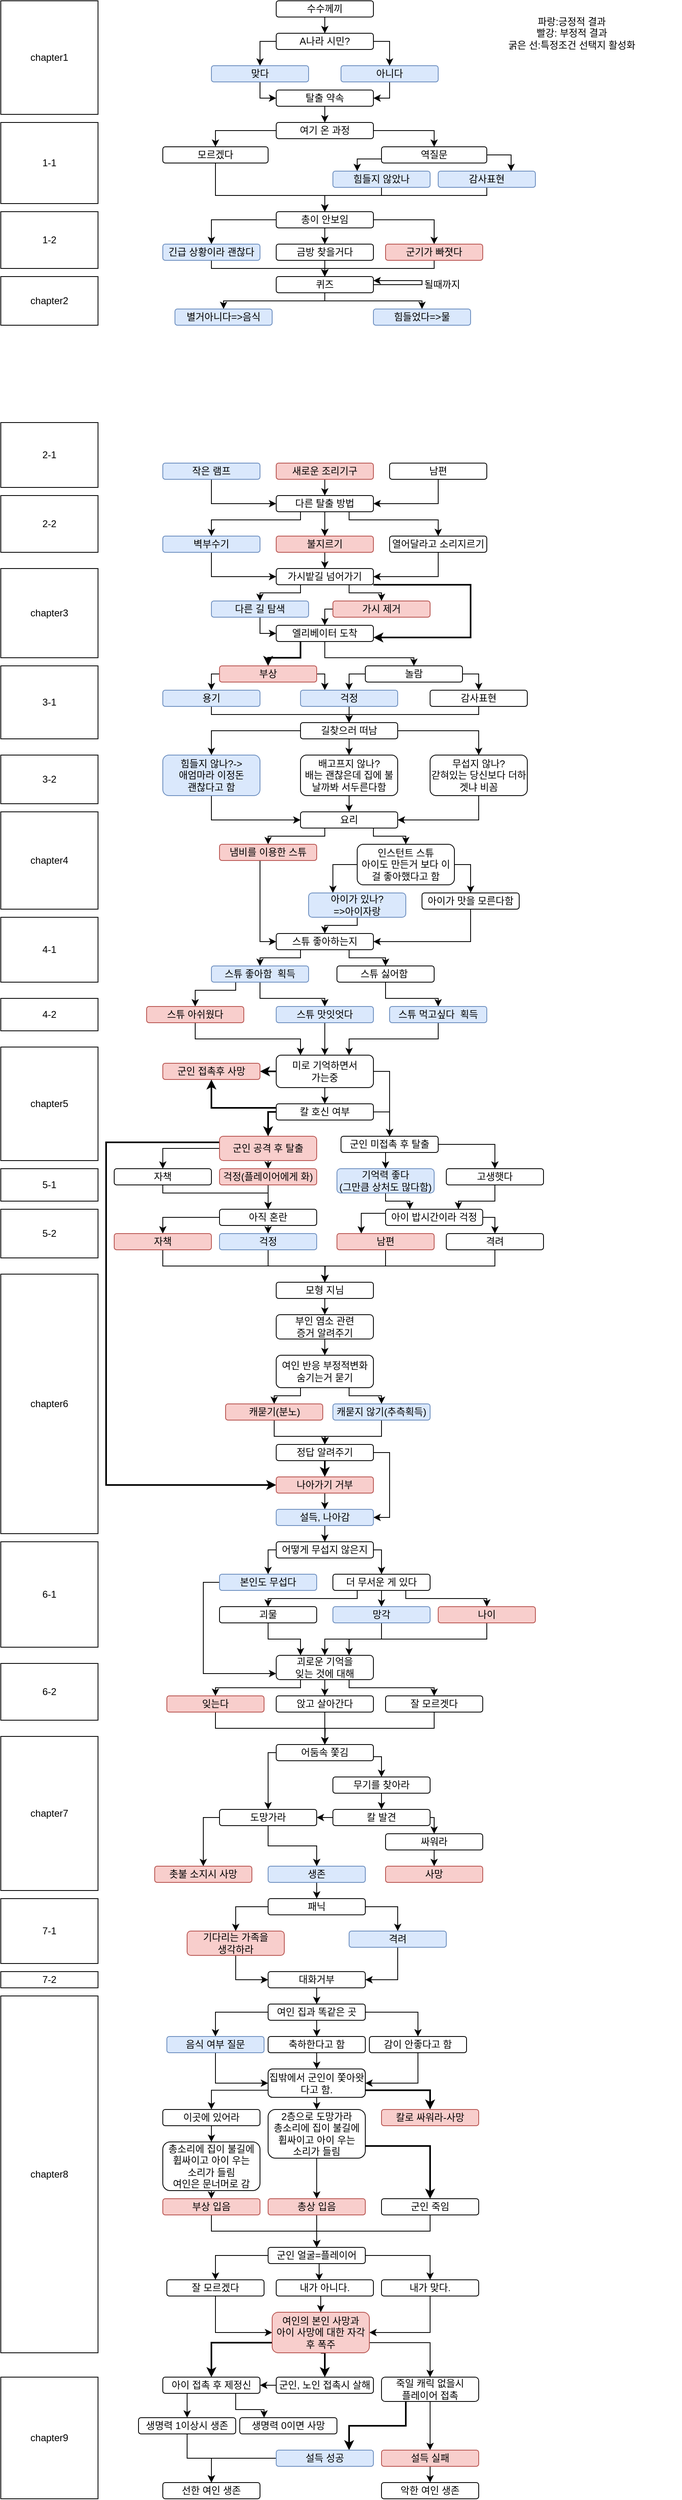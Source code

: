 <mxfile version="14.9.1" type="github">
  <diagram id="0FVfjI2_4QIBe4PwTbeQ" name="Page-1">
    <mxGraphModel dx="1371" dy="1876" grid="1" gridSize="10" guides="1" tooltips="1" connect="1" arrows="1" fold="1" page="1" pageScale="1" pageWidth="850" pageHeight="1100" math="0" shadow="0">
      <root>
        <mxCell id="0" />
        <mxCell id="1" parent="0" />
        <mxCell id="BdrEL9NyMACZqO2TNAYi-1" value="chapter1" style="rounded=0;whiteSpace=wrap;html=1;" vertex="1" parent="1">
          <mxGeometry x="-150" y="-160" width="120" height="140" as="geometry" />
        </mxCell>
        <mxCell id="BdrEL9NyMACZqO2TNAYi-4" style="edgeStyle=orthogonalEdgeStyle;rounded=0;orthogonalLoop=1;jettySize=auto;html=1;exitX=1;exitY=0.75;exitDx=0;exitDy=0;entryX=1;entryY=0.25;entryDx=0;entryDy=0;" edge="1" parent="1" source="BdrEL9NyMACZqO2TNAYi-6" target="BdrEL9NyMACZqO2TNAYi-6">
          <mxGeometry relative="1" as="geometry">
            <mxPoint x="370" y="190" as="targetPoint" />
            <Array as="points">
              <mxPoint x="310" y="190" />
              <mxPoint x="370" y="190" />
              <mxPoint x="370" y="185" />
            </Array>
          </mxGeometry>
        </mxCell>
        <mxCell id="BdrEL9NyMACZqO2TNAYi-5" style="edgeStyle=orthogonalEdgeStyle;rounded=0;orthogonalLoop=1;jettySize=auto;html=1;exitX=0.5;exitY=1;exitDx=0;exitDy=0;entryX=0.5;entryY=0;entryDx=0;entryDy=0;strokeColor=#000000;strokeWidth=1;" edge="1" parent="1" source="BdrEL9NyMACZqO2TNAYi-6" target="BdrEL9NyMACZqO2TNAYi-91">
          <mxGeometry relative="1" as="geometry">
            <Array as="points">
              <mxPoint x="250" y="210" />
              <mxPoint x="125" y="210" />
            </Array>
          </mxGeometry>
        </mxCell>
        <mxCell id="BdrEL9NyMACZqO2TNAYi-348" style="edgeStyle=orthogonalEdgeStyle;rounded=0;orthogonalLoop=1;jettySize=auto;html=1;exitX=0.5;exitY=1;exitDx=0;exitDy=0;entryX=0.5;entryY=0;entryDx=0;entryDy=0;" edge="1" parent="1" source="BdrEL9NyMACZqO2TNAYi-6" target="BdrEL9NyMACZqO2TNAYi-347">
          <mxGeometry relative="1" as="geometry">
            <Array as="points">
              <mxPoint x="250" y="210" />
              <mxPoint x="370" y="210" />
            </Array>
          </mxGeometry>
        </mxCell>
        <mxCell id="BdrEL9NyMACZqO2TNAYi-6" value="퀴즈" style="rounded=1;whiteSpace=wrap;html=1;" vertex="1" parent="1">
          <mxGeometry x="190" y="180" width="120" height="20" as="geometry" />
        </mxCell>
        <mxCell id="BdrEL9NyMACZqO2TNAYi-7" style="edgeStyle=orthogonalEdgeStyle;rounded=0;orthogonalLoop=1;jettySize=auto;html=1;exitX=0.5;exitY=1;exitDx=0;exitDy=0;entryX=0.5;entryY=0;entryDx=0;entryDy=0;" edge="1" parent="1" source="BdrEL9NyMACZqO2TNAYi-8" target="BdrEL9NyMACZqO2TNAYi-38">
          <mxGeometry relative="1" as="geometry" />
        </mxCell>
        <mxCell id="BdrEL9NyMACZqO2TNAYi-8" value="새로운 조리기구" style="rounded=1;whiteSpace=wrap;html=1;fillColor=#f8cecc;strokeColor=#b85450;" vertex="1" parent="1">
          <mxGeometry x="190" y="410" width="120" height="20" as="geometry" />
        </mxCell>
        <mxCell id="BdrEL9NyMACZqO2TNAYi-9" value="될때까지" style="text;html=1;strokeColor=none;fillColor=none;align=center;verticalAlign=middle;whiteSpace=wrap;rounded=0;" vertex="1" parent="1">
          <mxGeometry x="365" y="180" width="60" height="20" as="geometry" />
        </mxCell>
        <mxCell id="BdrEL9NyMACZqO2TNAYi-28" value="1-2" style="rounded=0;whiteSpace=wrap;html=1;" vertex="1" parent="1">
          <mxGeometry x="-150" y="100" width="120" height="70" as="geometry" />
        </mxCell>
        <mxCell id="BdrEL9NyMACZqO2TNAYi-30" style="edgeStyle=orthogonalEdgeStyle;rounded=0;orthogonalLoop=1;jettySize=auto;html=1;exitX=0.5;exitY=1;exitDx=0;exitDy=0;entryX=1;entryY=0.5;entryDx=0;entryDy=0;" edge="1" parent="1" source="BdrEL9NyMACZqO2TNAYi-31" target="BdrEL9NyMACZqO2TNAYi-38">
          <mxGeometry relative="1" as="geometry" />
        </mxCell>
        <mxCell id="BdrEL9NyMACZqO2TNAYi-31" value="남편" style="rounded=1;whiteSpace=wrap;html=1;" vertex="1" parent="1">
          <mxGeometry x="330" y="410" width="120" height="20" as="geometry" />
        </mxCell>
        <mxCell id="BdrEL9NyMACZqO2TNAYi-32" style="edgeStyle=orthogonalEdgeStyle;rounded=0;orthogonalLoop=1;jettySize=auto;html=1;exitX=0.5;exitY=1;exitDx=0;exitDy=0;entryX=0;entryY=0.5;entryDx=0;entryDy=0;" edge="1" parent="1" source="BdrEL9NyMACZqO2TNAYi-33" target="BdrEL9NyMACZqO2TNAYi-38">
          <mxGeometry relative="1" as="geometry" />
        </mxCell>
        <mxCell id="BdrEL9NyMACZqO2TNAYi-33" value="작은 램프" style="rounded=1;whiteSpace=wrap;html=1;fillColor=#dae8fc;strokeColor=#6c8ebf;" vertex="1" parent="1">
          <mxGeometry x="50" y="410" width="120" height="20" as="geometry" />
        </mxCell>
        <mxCell id="BdrEL9NyMACZqO2TNAYi-34" style="edgeStyle=orthogonalEdgeStyle;rounded=0;orthogonalLoop=1;jettySize=auto;html=1;exitX=0.25;exitY=1;exitDx=0;exitDy=0;entryX=0.5;entryY=0;entryDx=0;entryDy=0;" edge="1" parent="1" source="BdrEL9NyMACZqO2TNAYi-38" target="BdrEL9NyMACZqO2TNAYi-42">
          <mxGeometry relative="1" as="geometry">
            <Array as="points">
              <mxPoint x="220" y="480" />
              <mxPoint x="110" y="480" />
            </Array>
          </mxGeometry>
        </mxCell>
        <mxCell id="BdrEL9NyMACZqO2TNAYi-35" style="edgeStyle=orthogonalEdgeStyle;rounded=0;orthogonalLoop=1;jettySize=auto;html=1;exitX=0.5;exitY=1;exitDx=0;exitDy=0;entryX=0.5;entryY=0;entryDx=0;entryDy=0;" edge="1" parent="1" source="BdrEL9NyMACZqO2TNAYi-38" target="BdrEL9NyMACZqO2TNAYi-40">
          <mxGeometry relative="1" as="geometry" />
        </mxCell>
        <mxCell id="BdrEL9NyMACZqO2TNAYi-36" value="" style="edgeStyle=orthogonalEdgeStyle;rounded=1;orthogonalLoop=1;jettySize=auto;html=1;dashed=1;strokeWidth=1;" edge="1" parent="1" source="BdrEL9NyMACZqO2TNAYi-38" target="BdrEL9NyMACZqO2TNAYi-40">
          <mxGeometry relative="1" as="geometry" />
        </mxCell>
        <mxCell id="BdrEL9NyMACZqO2TNAYi-37" style="edgeStyle=orthogonalEdgeStyle;rounded=0;orthogonalLoop=1;jettySize=auto;html=1;exitX=0.75;exitY=1;exitDx=0;exitDy=0;entryX=0.5;entryY=0;entryDx=0;entryDy=0;strokeWidth=1;" edge="1" parent="1" source="BdrEL9NyMACZqO2TNAYi-38" target="BdrEL9NyMACZqO2TNAYi-44">
          <mxGeometry relative="1" as="geometry">
            <Array as="points">
              <mxPoint x="280" y="480" />
              <mxPoint x="390" y="480" />
            </Array>
          </mxGeometry>
        </mxCell>
        <mxCell id="BdrEL9NyMACZqO2TNAYi-38" value="다른 탈출 방법" style="rounded=1;whiteSpace=wrap;html=1;" vertex="1" parent="1">
          <mxGeometry x="190" y="450" width="120" height="20" as="geometry" />
        </mxCell>
        <mxCell id="BdrEL9NyMACZqO2TNAYi-39" style="edgeStyle=orthogonalEdgeStyle;rounded=0;orthogonalLoop=1;jettySize=auto;html=1;exitX=0.5;exitY=1;exitDx=0;exitDy=0;entryX=0.5;entryY=0;entryDx=0;entryDy=0;strokeWidth=1;" edge="1" parent="1" source="BdrEL9NyMACZqO2TNAYi-40" target="BdrEL9NyMACZqO2TNAYi-51">
          <mxGeometry relative="1" as="geometry" />
        </mxCell>
        <mxCell id="BdrEL9NyMACZqO2TNAYi-40" value="불지르기" style="rounded=1;whiteSpace=wrap;html=1;fillColor=#f8cecc;strokeColor=#b85450;" vertex="1" parent="1">
          <mxGeometry x="190" y="500" width="120" height="20" as="geometry" />
        </mxCell>
        <mxCell id="BdrEL9NyMACZqO2TNAYi-41" style="edgeStyle=orthogonalEdgeStyle;rounded=0;orthogonalLoop=1;jettySize=auto;html=1;exitX=0.5;exitY=1;exitDx=0;exitDy=0;entryX=0;entryY=0.5;entryDx=0;entryDy=0;strokeWidth=1;" edge="1" parent="1" source="BdrEL9NyMACZqO2TNAYi-42" target="BdrEL9NyMACZqO2TNAYi-51">
          <mxGeometry relative="1" as="geometry" />
        </mxCell>
        <mxCell id="BdrEL9NyMACZqO2TNAYi-42" value="벽부수기" style="rounded=1;whiteSpace=wrap;html=1;fillColor=#dae8fc;strokeColor=#6c8ebf;" vertex="1" parent="1">
          <mxGeometry x="50" y="500" width="120" height="20" as="geometry" />
        </mxCell>
        <mxCell id="BdrEL9NyMACZqO2TNAYi-43" style="edgeStyle=orthogonalEdgeStyle;rounded=0;orthogonalLoop=1;jettySize=auto;html=1;exitX=0.5;exitY=1;exitDx=0;exitDy=0;entryX=1;entryY=0.5;entryDx=0;entryDy=0;strokeWidth=1;" edge="1" parent="1" source="BdrEL9NyMACZqO2TNAYi-44" target="BdrEL9NyMACZqO2TNAYi-51">
          <mxGeometry relative="1" as="geometry" />
        </mxCell>
        <mxCell id="BdrEL9NyMACZqO2TNAYi-44" value="열어달라고 소리지르기" style="rounded=1;whiteSpace=wrap;html=1;" vertex="1" parent="1">
          <mxGeometry x="330" y="500" width="120" height="20" as="geometry" />
        </mxCell>
        <mxCell id="BdrEL9NyMACZqO2TNAYi-45" value="파랑:긍정적 결과&lt;br&gt;빨강: 부정적 결과&lt;br&gt;굵은 선:특정조건 선택지 활성화" style="text;html=1;strokeColor=none;fillColor=none;align=center;verticalAlign=middle;whiteSpace=wrap;rounded=0;" vertex="1" parent="1">
          <mxGeometry x="420" y="-130" width="270" height="20" as="geometry" />
        </mxCell>
        <mxCell id="BdrEL9NyMACZqO2TNAYi-46" value="2-1" style="rounded=0;whiteSpace=wrap;html=1;" vertex="1" parent="1">
          <mxGeometry x="-150" y="360" width="120" height="80" as="geometry" />
        </mxCell>
        <mxCell id="BdrEL9NyMACZqO2TNAYi-47" value="2-2" style="rounded=0;whiteSpace=wrap;html=1;" vertex="1" parent="1">
          <mxGeometry x="-150" y="450" width="120" height="70" as="geometry" />
        </mxCell>
        <mxCell id="BdrEL9NyMACZqO2TNAYi-48" style="edgeStyle=orthogonalEdgeStyle;rounded=0;orthogonalLoop=1;jettySize=auto;html=1;exitX=0.25;exitY=1;exitDx=0;exitDy=0;entryX=0.5;entryY=0;entryDx=0;entryDy=0;strokeWidth=1;" edge="1" parent="1" source="BdrEL9NyMACZqO2TNAYi-51" target="BdrEL9NyMACZqO2TNAYi-53">
          <mxGeometry relative="1" as="geometry">
            <Array as="points">
              <mxPoint x="220" y="570" />
              <mxPoint x="170" y="570" />
            </Array>
          </mxGeometry>
        </mxCell>
        <mxCell id="BdrEL9NyMACZqO2TNAYi-49" style="edgeStyle=orthogonalEdgeStyle;rounded=0;orthogonalLoop=1;jettySize=auto;html=1;exitX=0.75;exitY=1;exitDx=0;exitDy=0;entryX=0.5;entryY=0;entryDx=0;entryDy=0;strokeWidth=1;" edge="1" parent="1" source="BdrEL9NyMACZqO2TNAYi-51" target="BdrEL9NyMACZqO2TNAYi-55">
          <mxGeometry relative="1" as="geometry">
            <Array as="points">
              <mxPoint x="280" y="570" />
              <mxPoint x="320" y="570" />
            </Array>
          </mxGeometry>
        </mxCell>
        <mxCell id="BdrEL9NyMACZqO2TNAYi-50" style="edgeStyle=orthogonalEdgeStyle;rounded=0;orthogonalLoop=1;jettySize=auto;html=1;exitX=1;exitY=1;exitDx=0;exitDy=0;entryX=1;entryY=0.75;entryDx=0;entryDy=0;strokeColor=#000000;strokeWidth=2;" edge="1" parent="1" source="BdrEL9NyMACZqO2TNAYi-51" target="BdrEL9NyMACZqO2TNAYi-58">
          <mxGeometry relative="1" as="geometry">
            <Array as="points">
              <mxPoint x="430" y="560" />
              <mxPoint x="430" y="625" />
            </Array>
          </mxGeometry>
        </mxCell>
        <mxCell id="BdrEL9NyMACZqO2TNAYi-51" value="가시밭길 넘어가기" style="rounded=1;whiteSpace=wrap;html=1;" vertex="1" parent="1">
          <mxGeometry x="190" y="540" width="120" height="20" as="geometry" />
        </mxCell>
        <mxCell id="BdrEL9NyMACZqO2TNAYi-52" style="edgeStyle=orthogonalEdgeStyle;rounded=0;orthogonalLoop=1;jettySize=auto;html=1;exitX=0.5;exitY=1;exitDx=0;exitDy=0;entryX=0;entryY=0.5;entryDx=0;entryDy=0;strokeWidth=1;" edge="1" parent="1" source="BdrEL9NyMACZqO2TNAYi-53" target="BdrEL9NyMACZqO2TNAYi-58">
          <mxGeometry relative="1" as="geometry">
            <Array as="points">
              <mxPoint x="170" y="620" />
            </Array>
          </mxGeometry>
        </mxCell>
        <mxCell id="BdrEL9NyMACZqO2TNAYi-53" value="다른 길 탐색" style="rounded=1;whiteSpace=wrap;html=1;fillColor=#dae8fc;strokeColor=#6c8ebf;" vertex="1" parent="1">
          <mxGeometry x="110" y="580" width="120" height="20" as="geometry" />
        </mxCell>
        <mxCell id="BdrEL9NyMACZqO2TNAYi-54" style="edgeStyle=orthogonalEdgeStyle;rounded=0;orthogonalLoop=1;jettySize=auto;html=1;exitX=0;exitY=0.5;exitDx=0;exitDy=0;entryX=0.5;entryY=0;entryDx=0;entryDy=0;strokeColor=#000000;strokeWidth=1;" edge="1" parent="1" source="BdrEL9NyMACZqO2TNAYi-55" target="BdrEL9NyMACZqO2TNAYi-58">
          <mxGeometry relative="1" as="geometry" />
        </mxCell>
        <mxCell id="BdrEL9NyMACZqO2TNAYi-55" value="가시 제거" style="rounded=1;whiteSpace=wrap;html=1;fillColor=#f8cecc;strokeColor=#b85450;" vertex="1" parent="1">
          <mxGeometry x="260" y="580" width="120" height="20" as="geometry" />
        </mxCell>
        <mxCell id="BdrEL9NyMACZqO2TNAYi-56" style="edgeStyle=orthogonalEdgeStyle;rounded=0;orthogonalLoop=1;jettySize=auto;html=1;exitX=0.25;exitY=1;exitDx=0;exitDy=0;entryX=0.5;entryY=0;entryDx=0;entryDy=0;strokeWidth=2;" edge="1" parent="1" source="BdrEL9NyMACZqO2TNAYi-58" target="BdrEL9NyMACZqO2TNAYi-61">
          <mxGeometry relative="1" as="geometry">
            <Array as="points">
              <mxPoint x="220" y="650" />
              <mxPoint x="180" y="650" />
            </Array>
          </mxGeometry>
        </mxCell>
        <mxCell id="BdrEL9NyMACZqO2TNAYi-57" style="edgeStyle=orthogonalEdgeStyle;rounded=0;orthogonalLoop=1;jettySize=auto;html=1;exitX=0.5;exitY=1;exitDx=0;exitDy=0;entryX=0.5;entryY=0;entryDx=0;entryDy=0;strokeWidth=1;" edge="1" parent="1" source="BdrEL9NyMACZqO2TNAYi-58" target="BdrEL9NyMACZqO2TNAYi-64">
          <mxGeometry relative="1" as="geometry">
            <Array as="points">
              <mxPoint x="250" y="650" />
              <mxPoint x="360" y="650" />
            </Array>
          </mxGeometry>
        </mxCell>
        <mxCell id="BdrEL9NyMACZqO2TNAYi-58" value="엘리베이터 도착" style="rounded=1;whiteSpace=wrap;html=1;" vertex="1" parent="1">
          <mxGeometry x="190" y="610" width="120" height="20" as="geometry" />
        </mxCell>
        <mxCell id="BdrEL9NyMACZqO2TNAYi-59" style="edgeStyle=orthogonalEdgeStyle;rounded=0;orthogonalLoop=1;jettySize=auto;html=1;exitX=0;exitY=0.5;exitDx=0;exitDy=0;entryX=0.5;entryY=0;entryDx=0;entryDy=0;strokeColor=#000000;strokeWidth=1;" edge="1" parent="1" source="BdrEL9NyMACZqO2TNAYi-61" target="BdrEL9NyMACZqO2TNAYi-68">
          <mxGeometry relative="1" as="geometry" />
        </mxCell>
        <mxCell id="BdrEL9NyMACZqO2TNAYi-60" style="edgeStyle=orthogonalEdgeStyle;rounded=0;orthogonalLoop=1;jettySize=auto;html=1;exitX=1;exitY=0.5;exitDx=0;exitDy=0;entryX=0.25;entryY=0;entryDx=0;entryDy=0;strokeColor=#000000;strokeWidth=1;" edge="1" parent="1" source="BdrEL9NyMACZqO2TNAYi-61" target="BdrEL9NyMACZqO2TNAYi-66">
          <mxGeometry relative="1" as="geometry" />
        </mxCell>
        <mxCell id="BdrEL9NyMACZqO2TNAYi-61" value="부상" style="rounded=1;whiteSpace=wrap;html=1;fillColor=#f8cecc;strokeColor=#b85450;" vertex="1" parent="1">
          <mxGeometry x="120" y="660" width="120" height="20" as="geometry" />
        </mxCell>
        <mxCell id="BdrEL9NyMACZqO2TNAYi-62" style="edgeStyle=orthogonalEdgeStyle;rounded=0;orthogonalLoop=1;jettySize=auto;html=1;exitX=0;exitY=0.5;exitDx=0;exitDy=0;entryX=0.5;entryY=0;entryDx=0;entryDy=0;strokeColor=#000000;strokeWidth=1;" edge="1" parent="1" source="BdrEL9NyMACZqO2TNAYi-64" target="BdrEL9NyMACZqO2TNAYi-66">
          <mxGeometry relative="1" as="geometry" />
        </mxCell>
        <mxCell id="BdrEL9NyMACZqO2TNAYi-63" style="edgeStyle=orthogonalEdgeStyle;rounded=0;orthogonalLoop=1;jettySize=auto;html=1;exitX=1;exitY=0.5;exitDx=0;exitDy=0;strokeColor=#000000;strokeWidth=1;" edge="1" parent="1" source="BdrEL9NyMACZqO2TNAYi-64" target="BdrEL9NyMACZqO2TNAYi-93">
          <mxGeometry relative="1" as="geometry" />
        </mxCell>
        <mxCell id="BdrEL9NyMACZqO2TNAYi-64" value="놀람" style="rounded=1;whiteSpace=wrap;html=1;" vertex="1" parent="1">
          <mxGeometry x="300" y="660" width="120" height="20" as="geometry" />
        </mxCell>
        <mxCell id="BdrEL9NyMACZqO2TNAYi-65" style="edgeStyle=orthogonalEdgeStyle;rounded=0;orthogonalLoop=1;jettySize=auto;html=1;exitX=0.5;exitY=1;exitDx=0;exitDy=0;strokeColor=#000000;strokeWidth=1;" edge="1" parent="1" source="BdrEL9NyMACZqO2TNAYi-66">
          <mxGeometry relative="1" as="geometry">
            <mxPoint x="280" y="730" as="targetPoint" />
          </mxGeometry>
        </mxCell>
        <mxCell id="BdrEL9NyMACZqO2TNAYi-66" value="걱정" style="rounded=1;whiteSpace=wrap;html=1;fillColor=#dae8fc;strokeColor=#6c8ebf;" vertex="1" parent="1">
          <mxGeometry x="220" y="690" width="120" height="20" as="geometry" />
        </mxCell>
        <mxCell id="BdrEL9NyMACZqO2TNAYi-67" style="edgeStyle=orthogonalEdgeStyle;rounded=0;orthogonalLoop=1;jettySize=auto;html=1;exitX=0.5;exitY=1;exitDx=0;exitDy=0;entryX=0.5;entryY=0;entryDx=0;entryDy=0;strokeColor=#000000;strokeWidth=1;" edge="1" parent="1" source="BdrEL9NyMACZqO2TNAYi-68" target="BdrEL9NyMACZqO2TNAYi-97">
          <mxGeometry relative="1" as="geometry">
            <Array as="points">
              <mxPoint x="110" y="720" />
              <mxPoint x="280" y="720" />
            </Array>
          </mxGeometry>
        </mxCell>
        <mxCell id="BdrEL9NyMACZqO2TNAYi-68" value="용기" style="rounded=1;whiteSpace=wrap;html=1;fillColor=#dae8fc;strokeColor=#6c8ebf;" vertex="1" parent="1">
          <mxGeometry x="50" y="690" width="120" height="20" as="geometry" />
        </mxCell>
        <mxCell id="BdrEL9NyMACZqO2TNAYi-69" value="3-1" style="rounded=0;whiteSpace=wrap;html=1;" vertex="1" parent="1">
          <mxGeometry x="-150" y="660" width="120" height="90" as="geometry" />
        </mxCell>
        <mxCell id="BdrEL9NyMACZqO2TNAYi-70" style="edgeStyle=orthogonalEdgeStyle;rounded=0;orthogonalLoop=1;jettySize=auto;html=1;exitX=0;exitY=0.5;exitDx=0;exitDy=0;entryX=1;entryY=0.5;entryDx=0;entryDy=0;strokeColor=#000000;strokeWidth=2;" edge="1" parent="1" source="BdrEL9NyMACZqO2TNAYi-73" target="BdrEL9NyMACZqO2TNAYi-134">
          <mxGeometry relative="1" as="geometry" />
        </mxCell>
        <mxCell id="BdrEL9NyMACZqO2TNAYi-71" style="edgeStyle=orthogonalEdgeStyle;rounded=0;orthogonalLoop=1;jettySize=auto;html=1;exitX=0.5;exitY=1;exitDx=0;exitDy=0;entryX=0.5;entryY=0;entryDx=0;entryDy=0;strokeColor=#000000;strokeWidth=1;" edge="1" parent="1" source="BdrEL9NyMACZqO2TNAYi-73" target="BdrEL9NyMACZqO2TNAYi-141">
          <mxGeometry relative="1" as="geometry" />
        </mxCell>
        <mxCell id="BdrEL9NyMACZqO2TNAYi-72" style="edgeStyle=orthogonalEdgeStyle;rounded=0;orthogonalLoop=1;jettySize=auto;html=1;exitX=1;exitY=0.5;exitDx=0;exitDy=0;entryX=0.5;entryY=0;entryDx=0;entryDy=0;strokeColor=#000000;strokeWidth=1;" edge="1" parent="1" source="BdrEL9NyMACZqO2TNAYi-73" target="BdrEL9NyMACZqO2TNAYi-137">
          <mxGeometry relative="1" as="geometry" />
        </mxCell>
        <mxCell id="BdrEL9NyMACZqO2TNAYi-73" value="미로 기억하면서 &lt;br&gt;가는중" style="rounded=1;whiteSpace=wrap;html=1;" vertex="1" parent="1">
          <mxGeometry x="190" y="1140" width="120" height="40" as="geometry" />
        </mxCell>
        <mxCell id="BdrEL9NyMACZqO2TNAYi-74" value="chapter5" style="rounded=0;whiteSpace=wrap;html=1;" vertex="1" parent="1">
          <mxGeometry x="-150" y="1130" width="120" height="140" as="geometry" />
        </mxCell>
        <mxCell id="BdrEL9NyMACZqO2TNAYi-75" value="chapter2" style="rounded=0;whiteSpace=wrap;html=1;" vertex="1" parent="1">
          <mxGeometry x="-150" y="180" width="120" height="60" as="geometry" />
        </mxCell>
        <mxCell id="BdrEL9NyMACZqO2TNAYi-76" value="chapter3" style="rounded=0;whiteSpace=wrap;html=1;" vertex="1" parent="1">
          <mxGeometry x="-150" y="540" width="120" height="110" as="geometry" />
        </mxCell>
        <mxCell id="BdrEL9NyMACZqO2TNAYi-77" value="chapter4" style="rounded=0;whiteSpace=wrap;html=1;" vertex="1" parent="1">
          <mxGeometry x="-150" y="840" width="120" height="120" as="geometry" />
        </mxCell>
        <mxCell id="BdrEL9NyMACZqO2TNAYi-78" style="edgeStyle=orthogonalEdgeStyle;rounded=0;orthogonalLoop=1;jettySize=auto;html=1;exitX=0.5;exitY=1;exitDx=0;exitDy=0;entryX=0.5;entryY=0;entryDx=0;entryDy=0;strokeColor=#000000;strokeWidth=1;" edge="1" parent="1" source="BdrEL9NyMACZqO2TNAYi-81" target="BdrEL9NyMACZqO2TNAYi-147">
          <mxGeometry relative="1" as="geometry" />
        </mxCell>
        <mxCell id="BdrEL9NyMACZqO2TNAYi-79" style="edgeStyle=orthogonalEdgeStyle;rounded=0;orthogonalLoop=1;jettySize=auto;html=1;exitX=0;exitY=0.5;exitDx=0;exitDy=0;entryX=0.5;entryY=0;entryDx=0;entryDy=0;strokeColor=#000000;strokeWidth=1;" edge="1" parent="1" source="BdrEL9NyMACZqO2TNAYi-81" target="BdrEL9NyMACZqO2TNAYi-149">
          <mxGeometry relative="1" as="geometry" />
        </mxCell>
        <mxCell id="BdrEL9NyMACZqO2TNAYi-80" style="edgeStyle=orthogonalEdgeStyle;rounded=0;orthogonalLoop=1;jettySize=auto;html=1;exitX=0;exitY=0.25;exitDx=0;exitDy=0;entryX=0;entryY=0.5;entryDx=0;entryDy=0;strokeWidth=2;" edge="1" parent="1" source="BdrEL9NyMACZqO2TNAYi-81" target="BdrEL9NyMACZqO2TNAYi-180">
          <mxGeometry relative="1" as="geometry">
            <Array as="points">
              <mxPoint x="-20" y="1248" />
              <mxPoint x="-20" y="1670" />
            </Array>
          </mxGeometry>
        </mxCell>
        <mxCell id="BdrEL9NyMACZqO2TNAYi-81" value="군인 공격 후 탈출" style="rounded=1;whiteSpace=wrap;html=1;fillColor=#f8cecc;strokeColor=#b85450;" vertex="1" parent="1">
          <mxGeometry x="120" y="1240" width="120" height="30" as="geometry" />
        </mxCell>
        <mxCell id="BdrEL9NyMACZqO2TNAYi-82" value="5-1" style="rounded=0;whiteSpace=wrap;html=1;" vertex="1" parent="1">
          <mxGeometry x="-150" y="1280" width="120" height="40" as="geometry" />
        </mxCell>
        <mxCell id="BdrEL9NyMACZqO2TNAYi-83" value="chapter6" style="rounded=0;whiteSpace=wrap;html=1;" vertex="1" parent="1">
          <mxGeometry x="-150" y="1410" width="120" height="320" as="geometry" />
        </mxCell>
        <mxCell id="BdrEL9NyMACZqO2TNAYi-84" value="6-2" style="rounded=0;whiteSpace=wrap;html=1;" vertex="1" parent="1">
          <mxGeometry x="-150" y="1890" width="120" height="70" as="geometry" />
        </mxCell>
        <mxCell id="BdrEL9NyMACZqO2TNAYi-85" value="chapter7" style="rounded=0;whiteSpace=wrap;html=1;" vertex="1" parent="1">
          <mxGeometry x="-150" y="1980" width="120" height="190" as="geometry" />
        </mxCell>
        <mxCell id="BdrEL9NyMACZqO2TNAYi-91" value="별거아니다=&amp;gt;음식" style="rounded=1;whiteSpace=wrap;html=1;fillColor=#dae8fc;strokeColor=#6c8ebf;" vertex="1" parent="1">
          <mxGeometry x="65" y="220" width="120" height="20" as="geometry" />
        </mxCell>
        <mxCell id="BdrEL9NyMACZqO2TNAYi-92" style="edgeStyle=orthogonalEdgeStyle;rounded=0;orthogonalLoop=1;jettySize=auto;html=1;exitX=0.5;exitY=1;exitDx=0;exitDy=0;entryX=0.5;entryY=0;entryDx=0;entryDy=0;strokeColor=#000000;strokeWidth=1;" edge="1" parent="1" source="BdrEL9NyMACZqO2TNAYi-93" target="BdrEL9NyMACZqO2TNAYi-97">
          <mxGeometry relative="1" as="geometry">
            <Array as="points">
              <mxPoint x="440" y="720" />
              <mxPoint x="280" y="720" />
            </Array>
          </mxGeometry>
        </mxCell>
        <mxCell id="BdrEL9NyMACZqO2TNAYi-93" value="감사표현" style="rounded=1;whiteSpace=wrap;html=1;" vertex="1" parent="1">
          <mxGeometry x="380" y="690" width="120" height="20" as="geometry" />
        </mxCell>
        <mxCell id="BdrEL9NyMACZqO2TNAYi-94" style="edgeStyle=orthogonalEdgeStyle;rounded=0;orthogonalLoop=1;jettySize=auto;html=1;exitX=0;exitY=0.5;exitDx=0;exitDy=0;entryX=0.5;entryY=0;entryDx=0;entryDy=0;strokeColor=#000000;strokeWidth=1;" edge="1" parent="1" source="BdrEL9NyMACZqO2TNAYi-97" target="BdrEL9NyMACZqO2TNAYi-99">
          <mxGeometry relative="1" as="geometry" />
        </mxCell>
        <mxCell id="BdrEL9NyMACZqO2TNAYi-95" style="edgeStyle=orthogonalEdgeStyle;rounded=0;orthogonalLoop=1;jettySize=auto;html=1;exitX=0.5;exitY=1;exitDx=0;exitDy=0;entryX=0.5;entryY=0;entryDx=0;entryDy=0;strokeColor=#000000;strokeWidth=1;" edge="1" parent="1" source="BdrEL9NyMACZqO2TNAYi-97" target="BdrEL9NyMACZqO2TNAYi-101">
          <mxGeometry relative="1" as="geometry" />
        </mxCell>
        <mxCell id="BdrEL9NyMACZqO2TNAYi-96" style="edgeStyle=orthogonalEdgeStyle;rounded=0;orthogonalLoop=1;jettySize=auto;html=1;exitX=1;exitY=0.5;exitDx=0;exitDy=0;strokeColor=#000000;strokeWidth=1;" edge="1" parent="1" source="BdrEL9NyMACZqO2TNAYi-97" target="BdrEL9NyMACZqO2TNAYi-103">
          <mxGeometry relative="1" as="geometry" />
        </mxCell>
        <mxCell id="BdrEL9NyMACZqO2TNAYi-97" value="길찾으러 떠남" style="rounded=1;whiteSpace=wrap;html=1;" vertex="1" parent="1">
          <mxGeometry x="220" y="730" width="120" height="20" as="geometry" />
        </mxCell>
        <mxCell id="BdrEL9NyMACZqO2TNAYi-98" style="edgeStyle=orthogonalEdgeStyle;rounded=0;orthogonalLoop=1;jettySize=auto;html=1;exitX=0.5;exitY=1;exitDx=0;exitDy=0;entryX=0;entryY=0.5;entryDx=0;entryDy=0;strokeColor=#000000;strokeWidth=1;" edge="1" parent="1" source="BdrEL9NyMACZqO2TNAYi-99" target="BdrEL9NyMACZqO2TNAYi-107">
          <mxGeometry relative="1" as="geometry" />
        </mxCell>
        <mxCell id="BdrEL9NyMACZqO2TNAYi-99" value="힘들지 않나?-&amp;gt;&lt;br&gt;애엄마라 이정돈 &lt;br&gt;괜찮다고 함" style="rounded=1;whiteSpace=wrap;html=1;fillColor=#dae8fc;strokeColor=#6c8ebf;" vertex="1" parent="1">
          <mxGeometry x="50" y="770" width="120" height="50" as="geometry" />
        </mxCell>
        <mxCell id="BdrEL9NyMACZqO2TNAYi-100" style="edgeStyle=orthogonalEdgeStyle;rounded=0;orthogonalLoop=1;jettySize=auto;html=1;exitX=0.5;exitY=1;exitDx=0;exitDy=0;entryX=0.5;entryY=0;entryDx=0;entryDy=0;strokeColor=#000000;strokeWidth=1;" edge="1" parent="1" source="BdrEL9NyMACZqO2TNAYi-101" target="BdrEL9NyMACZqO2TNAYi-107">
          <mxGeometry relative="1" as="geometry" />
        </mxCell>
        <mxCell id="BdrEL9NyMACZqO2TNAYi-101" value="배고프지 않나?&lt;br&gt;배는 괜찮은데 집에 불날까봐 서두른다함" style="rounded=1;whiteSpace=wrap;html=1;" vertex="1" parent="1">
          <mxGeometry x="220" y="770" width="120" height="50" as="geometry" />
        </mxCell>
        <mxCell id="BdrEL9NyMACZqO2TNAYi-102" style="edgeStyle=orthogonalEdgeStyle;rounded=0;orthogonalLoop=1;jettySize=auto;html=1;exitX=0.5;exitY=1;exitDx=0;exitDy=0;entryX=1;entryY=0.5;entryDx=0;entryDy=0;strokeColor=#000000;strokeWidth=1;" edge="1" parent="1" source="BdrEL9NyMACZqO2TNAYi-103" target="BdrEL9NyMACZqO2TNAYi-107">
          <mxGeometry relative="1" as="geometry" />
        </mxCell>
        <mxCell id="BdrEL9NyMACZqO2TNAYi-103" value="무섭지 않나?&lt;br&gt;갇혀있는 당신보다 더하겟냐 비꼼" style="rounded=1;whiteSpace=wrap;html=1;" vertex="1" parent="1">
          <mxGeometry x="380" y="770" width="120" height="50" as="geometry" />
        </mxCell>
        <mxCell id="BdrEL9NyMACZqO2TNAYi-104" value="3-2" style="rounded=0;whiteSpace=wrap;html=1;" vertex="1" parent="1">
          <mxGeometry x="-150" y="770" width="120" height="60" as="geometry" />
        </mxCell>
        <mxCell id="BdrEL9NyMACZqO2TNAYi-105" style="edgeStyle=orthogonalEdgeStyle;rounded=0;orthogonalLoop=1;jettySize=auto;html=1;exitX=0.25;exitY=1;exitDx=0;exitDy=0;strokeColor=#000000;strokeWidth=1;" edge="1" parent="1" source="BdrEL9NyMACZqO2TNAYi-107" target="BdrEL9NyMACZqO2TNAYi-109">
          <mxGeometry relative="1" as="geometry">
            <Array as="points">
              <mxPoint x="250" y="870" />
              <mxPoint x="180" y="870" />
            </Array>
          </mxGeometry>
        </mxCell>
        <mxCell id="BdrEL9NyMACZqO2TNAYi-106" style="edgeStyle=orthogonalEdgeStyle;rounded=0;orthogonalLoop=1;jettySize=auto;html=1;exitX=0.75;exitY=1;exitDx=0;exitDy=0;entryX=0.5;entryY=0;entryDx=0;entryDy=0;strokeColor=#000000;strokeWidth=1;" edge="1" parent="1" source="BdrEL9NyMACZqO2TNAYi-107" target="BdrEL9NyMACZqO2TNAYi-112">
          <mxGeometry relative="1" as="geometry">
            <Array as="points">
              <mxPoint x="310" y="870" />
              <mxPoint x="350" y="870" />
            </Array>
          </mxGeometry>
        </mxCell>
        <mxCell id="BdrEL9NyMACZqO2TNAYi-107" value="요리" style="rounded=1;whiteSpace=wrap;html=1;" vertex="1" parent="1">
          <mxGeometry x="220" y="840" width="120" height="20" as="geometry" />
        </mxCell>
        <mxCell id="BdrEL9NyMACZqO2TNAYi-108" style="edgeStyle=orthogonalEdgeStyle;rounded=0;orthogonalLoop=1;jettySize=auto;html=1;exitX=0.5;exitY=1;exitDx=0;exitDy=0;entryX=0;entryY=0.5;entryDx=0;entryDy=0;strokeColor=#000000;strokeWidth=1;" edge="1" parent="1" source="BdrEL9NyMACZqO2TNAYi-109" target="BdrEL9NyMACZqO2TNAYi-120">
          <mxGeometry relative="1" as="geometry">
            <Array as="points">
              <mxPoint x="170" y="900" />
              <mxPoint x="170" y="1000" />
            </Array>
          </mxGeometry>
        </mxCell>
        <mxCell id="BdrEL9NyMACZqO2TNAYi-109" value="냄비를 이용한 스튜" style="rounded=1;whiteSpace=wrap;html=1;fillColor=#f8cecc;strokeColor=#b85450;" vertex="1" parent="1">
          <mxGeometry x="120" y="880" width="120" height="20" as="geometry" />
        </mxCell>
        <mxCell id="BdrEL9NyMACZqO2TNAYi-110" style="edgeStyle=orthogonalEdgeStyle;rounded=0;orthogonalLoop=1;jettySize=auto;html=1;exitX=0;exitY=0.5;exitDx=0;exitDy=0;entryX=0.25;entryY=0;entryDx=0;entryDy=0;strokeColor=#000000;strokeWidth=1;" edge="1" parent="1" source="BdrEL9NyMACZqO2TNAYi-112" target="BdrEL9NyMACZqO2TNAYi-114">
          <mxGeometry relative="1" as="geometry" />
        </mxCell>
        <mxCell id="BdrEL9NyMACZqO2TNAYi-111" style="edgeStyle=orthogonalEdgeStyle;rounded=0;orthogonalLoop=1;jettySize=auto;html=1;exitX=1;exitY=0.5;exitDx=0;exitDy=0;entryX=0.5;entryY=0;entryDx=0;entryDy=0;strokeColor=#000000;strokeWidth=1;" edge="1" parent="1" source="BdrEL9NyMACZqO2TNAYi-112" target="BdrEL9NyMACZqO2TNAYi-116">
          <mxGeometry relative="1" as="geometry" />
        </mxCell>
        <mxCell id="BdrEL9NyMACZqO2TNAYi-112" value="인스턴트 스튜&lt;br&gt;아이도 만든거 보다 이걸 좋아했다고 함" style="rounded=1;whiteSpace=wrap;html=1;" vertex="1" parent="1">
          <mxGeometry x="290" y="880" width="120" height="50" as="geometry" />
        </mxCell>
        <mxCell id="BdrEL9NyMACZqO2TNAYi-113" style="edgeStyle=orthogonalEdgeStyle;rounded=0;orthogonalLoop=1;jettySize=auto;html=1;exitX=0.5;exitY=1;exitDx=0;exitDy=0;entryX=0.5;entryY=0;entryDx=0;entryDy=0;strokeColor=#000000;strokeWidth=1;" edge="1" parent="1" source="BdrEL9NyMACZqO2TNAYi-114" target="BdrEL9NyMACZqO2TNAYi-120">
          <mxGeometry relative="1" as="geometry">
            <Array as="points">
              <mxPoint x="290" y="980" />
              <mxPoint x="250" y="980" />
            </Array>
          </mxGeometry>
        </mxCell>
        <mxCell id="BdrEL9NyMACZqO2TNAYi-114" value="아이가 있나?&lt;br&gt;=&amp;gt;아이자랑" style="rounded=1;whiteSpace=wrap;html=1;fillColor=#dae8fc;strokeColor=#6c8ebf;" vertex="1" parent="1">
          <mxGeometry x="230" y="940" width="120" height="30" as="geometry" />
        </mxCell>
        <mxCell id="BdrEL9NyMACZqO2TNAYi-115" style="edgeStyle=orthogonalEdgeStyle;rounded=0;orthogonalLoop=1;jettySize=auto;html=1;exitX=0.5;exitY=1;exitDx=0;exitDy=0;entryX=1;entryY=0.5;entryDx=0;entryDy=0;strokeColor=#000000;strokeWidth=1;" edge="1" parent="1" source="BdrEL9NyMACZqO2TNAYi-116" target="BdrEL9NyMACZqO2TNAYi-120">
          <mxGeometry relative="1" as="geometry" />
        </mxCell>
        <mxCell id="BdrEL9NyMACZqO2TNAYi-116" value="아이가 맛을 모른다함" style="rounded=1;whiteSpace=wrap;html=1;" vertex="1" parent="1">
          <mxGeometry x="370" y="940" width="120" height="20" as="geometry" />
        </mxCell>
        <mxCell id="BdrEL9NyMACZqO2TNAYi-117" value="4-1" style="rounded=0;whiteSpace=wrap;html=1;" vertex="1" parent="1">
          <mxGeometry x="-150" y="970" width="120" height="80" as="geometry" />
        </mxCell>
        <mxCell id="BdrEL9NyMACZqO2TNAYi-118" style="edgeStyle=orthogonalEdgeStyle;rounded=0;orthogonalLoop=1;jettySize=auto;html=1;exitX=0.25;exitY=1;exitDx=0;exitDy=0;entryX=0.5;entryY=0;entryDx=0;entryDy=0;strokeColor=#000000;strokeWidth=1;" edge="1" parent="1" source="BdrEL9NyMACZqO2TNAYi-120" target="BdrEL9NyMACZqO2TNAYi-123">
          <mxGeometry relative="1" as="geometry">
            <Array as="points">
              <mxPoint x="220" y="1020" />
              <mxPoint x="170" y="1020" />
            </Array>
          </mxGeometry>
        </mxCell>
        <mxCell id="BdrEL9NyMACZqO2TNAYi-119" style="edgeStyle=orthogonalEdgeStyle;rounded=0;orthogonalLoop=1;jettySize=auto;html=1;exitX=0.75;exitY=1;exitDx=0;exitDy=0;entryX=0.5;entryY=0;entryDx=0;entryDy=0;strokeColor=#000000;strokeWidth=1;" edge="1" parent="1" source="BdrEL9NyMACZqO2TNAYi-120" target="BdrEL9NyMACZqO2TNAYi-125">
          <mxGeometry relative="1" as="geometry">
            <Array as="points">
              <mxPoint x="280" y="1020" />
              <mxPoint x="325" y="1020" />
            </Array>
          </mxGeometry>
        </mxCell>
        <mxCell id="BdrEL9NyMACZqO2TNAYi-120" value="스튜 좋아하는지" style="rounded=1;whiteSpace=wrap;html=1;" vertex="1" parent="1">
          <mxGeometry x="190" y="990" width="120" height="20" as="geometry" />
        </mxCell>
        <mxCell id="BdrEL9NyMACZqO2TNAYi-121" style="edgeStyle=orthogonalEdgeStyle;rounded=0;orthogonalLoop=1;jettySize=auto;html=1;exitX=0.5;exitY=1;exitDx=0;exitDy=0;strokeColor=#000000;strokeWidth=1;" edge="1" parent="1" source="BdrEL9NyMACZqO2TNAYi-123" target="BdrEL9NyMACZqO2TNAYi-127">
          <mxGeometry relative="1" as="geometry" />
        </mxCell>
        <mxCell id="BdrEL9NyMACZqO2TNAYi-122" style="edgeStyle=orthogonalEdgeStyle;rounded=0;orthogonalLoop=1;jettySize=auto;html=1;exitX=0.25;exitY=1;exitDx=0;exitDy=0;entryX=0.5;entryY=0;entryDx=0;entryDy=0;strokeColor=#000000;strokeWidth=1;" edge="1" parent="1" source="BdrEL9NyMACZqO2TNAYi-123" target="BdrEL9NyMACZqO2TNAYi-129">
          <mxGeometry relative="1" as="geometry">
            <Array as="points">
              <mxPoint x="140" y="1060" />
              <mxPoint x="90" y="1060" />
            </Array>
          </mxGeometry>
        </mxCell>
        <mxCell id="BdrEL9NyMACZqO2TNAYi-123" value="스튜 좋아함&amp;nbsp; 획득" style="rounded=1;whiteSpace=wrap;html=1;fillColor=#dae8fc;strokeColor=#6c8ebf;" vertex="1" parent="1">
          <mxGeometry x="110" y="1030" width="120" height="20" as="geometry" />
        </mxCell>
        <mxCell id="BdrEL9NyMACZqO2TNAYi-124" style="edgeStyle=orthogonalEdgeStyle;rounded=0;orthogonalLoop=1;jettySize=auto;html=1;exitX=0.5;exitY=1;exitDx=0;exitDy=0;entryX=0.5;entryY=0;entryDx=0;entryDy=0;strokeColor=#000000;strokeWidth=1;" edge="1" parent="1" source="BdrEL9NyMACZqO2TNAYi-125" target="BdrEL9NyMACZqO2TNAYi-131">
          <mxGeometry relative="1" as="geometry" />
        </mxCell>
        <mxCell id="BdrEL9NyMACZqO2TNAYi-125" value="스튜 싫어함&amp;nbsp;" style="rounded=1;whiteSpace=wrap;html=1;" vertex="1" parent="1">
          <mxGeometry x="265" y="1030" width="120" height="20" as="geometry" />
        </mxCell>
        <mxCell id="BdrEL9NyMACZqO2TNAYi-126" style="edgeStyle=orthogonalEdgeStyle;rounded=0;orthogonalLoop=1;jettySize=auto;html=1;exitX=0.5;exitY=1;exitDx=0;exitDy=0;entryX=0.5;entryY=0;entryDx=0;entryDy=0;strokeColor=#000000;strokeWidth=1;" edge="1" parent="1" source="BdrEL9NyMACZqO2TNAYi-127" target="BdrEL9NyMACZqO2TNAYi-73">
          <mxGeometry relative="1" as="geometry" />
        </mxCell>
        <mxCell id="BdrEL9NyMACZqO2TNAYi-127" value="스튜 맛잇엇다" style="rounded=1;whiteSpace=wrap;html=1;fillColor=#dae8fc;strokeColor=#6c8ebf;" vertex="1" parent="1">
          <mxGeometry x="190" y="1080" width="120" height="20" as="geometry" />
        </mxCell>
        <mxCell id="BdrEL9NyMACZqO2TNAYi-128" style="edgeStyle=orthogonalEdgeStyle;rounded=0;orthogonalLoop=1;jettySize=auto;html=1;exitX=0.5;exitY=1;exitDx=0;exitDy=0;entryX=0.25;entryY=0;entryDx=0;entryDy=0;strokeColor=#000000;strokeWidth=1;" edge="1" parent="1" source="BdrEL9NyMACZqO2TNAYi-129" target="BdrEL9NyMACZqO2TNAYi-73">
          <mxGeometry relative="1" as="geometry" />
        </mxCell>
        <mxCell id="BdrEL9NyMACZqO2TNAYi-129" value="스튜 아쉬웠다" style="rounded=1;whiteSpace=wrap;html=1;fillColor=#f8cecc;strokeColor=#b85450;" vertex="1" parent="1">
          <mxGeometry x="30" y="1080" width="120" height="20" as="geometry" />
        </mxCell>
        <mxCell id="BdrEL9NyMACZqO2TNAYi-130" style="edgeStyle=orthogonalEdgeStyle;rounded=0;orthogonalLoop=1;jettySize=auto;html=1;exitX=0.5;exitY=1;exitDx=0;exitDy=0;entryX=0.75;entryY=0;entryDx=0;entryDy=0;strokeColor=#000000;strokeWidth=1;" edge="1" parent="1" source="BdrEL9NyMACZqO2TNAYi-131" target="BdrEL9NyMACZqO2TNAYi-73">
          <mxGeometry relative="1" as="geometry" />
        </mxCell>
        <mxCell id="BdrEL9NyMACZqO2TNAYi-131" value="스튜 먹고싶다&amp;nbsp; 획득" style="rounded=1;whiteSpace=wrap;html=1;fillColor=#dae8fc;strokeColor=#6c8ebf;" vertex="1" parent="1">
          <mxGeometry x="330" y="1080" width="120" height="20" as="geometry" />
        </mxCell>
        <mxCell id="BdrEL9NyMACZqO2TNAYi-132" value="4-2" style="rounded=0;whiteSpace=wrap;html=1;" vertex="1" parent="1">
          <mxGeometry x="-150" y="1070" width="120" height="40" as="geometry" />
        </mxCell>
        <mxCell id="BdrEL9NyMACZqO2TNAYi-133" style="edgeStyle=orthogonalEdgeStyle;rounded=0;orthogonalLoop=1;jettySize=auto;html=1;exitX=0.5;exitY=1;exitDx=0;exitDy=0;strokeColor=#000000;strokeWidth=1;" edge="1" parent="1" source="BdrEL9NyMACZqO2TNAYi-127" target="BdrEL9NyMACZqO2TNAYi-127">
          <mxGeometry relative="1" as="geometry" />
        </mxCell>
        <mxCell id="BdrEL9NyMACZqO2TNAYi-134" value="군인 접촉후 사망" style="rounded=1;whiteSpace=wrap;html=1;fillColor=#f8cecc;strokeColor=#b85450;" vertex="1" parent="1">
          <mxGeometry x="50" y="1150" width="120" height="20" as="geometry" />
        </mxCell>
        <mxCell id="BdrEL9NyMACZqO2TNAYi-135" style="edgeStyle=orthogonalEdgeStyle;rounded=0;orthogonalLoop=1;jettySize=auto;html=1;exitX=0.5;exitY=1;exitDx=0;exitDy=0;entryX=0.5;entryY=0;entryDx=0;entryDy=0;strokeColor=#000000;strokeWidth=1;" edge="1" parent="1" source="BdrEL9NyMACZqO2TNAYi-137" target="BdrEL9NyMACZqO2TNAYi-145">
          <mxGeometry relative="1" as="geometry" />
        </mxCell>
        <mxCell id="BdrEL9NyMACZqO2TNAYi-136" style="edgeStyle=orthogonalEdgeStyle;rounded=0;orthogonalLoop=1;jettySize=auto;html=1;exitX=1;exitY=0.5;exitDx=0;exitDy=0;entryX=0.5;entryY=0;entryDx=0;entryDy=0;strokeColor=#000000;strokeWidth=1;" edge="1" parent="1" source="BdrEL9NyMACZqO2TNAYi-137" target="BdrEL9NyMACZqO2TNAYi-143">
          <mxGeometry relative="1" as="geometry" />
        </mxCell>
        <mxCell id="BdrEL9NyMACZqO2TNAYi-137" value="군인 미접촉 후 탈출" style="rounded=1;whiteSpace=wrap;html=1;" vertex="1" parent="1">
          <mxGeometry x="270" y="1240" width="120" height="20" as="geometry" />
        </mxCell>
        <mxCell id="BdrEL9NyMACZqO2TNAYi-138" style="edgeStyle=orthogonalEdgeStyle;rounded=0;orthogonalLoop=1;jettySize=auto;html=1;exitX=0;exitY=0.5;exitDx=0;exitDy=0;entryX=0.5;entryY=0;entryDx=0;entryDy=0;strokeColor=#000000;strokeWidth=2;" edge="1" parent="1" source="BdrEL9NyMACZqO2TNAYi-141" target="BdrEL9NyMACZqO2TNAYi-81">
          <mxGeometry relative="1" as="geometry" />
        </mxCell>
        <mxCell id="BdrEL9NyMACZqO2TNAYi-139" style="edgeStyle=orthogonalEdgeStyle;rounded=0;orthogonalLoop=1;jettySize=auto;html=1;exitX=1;exitY=0.5;exitDx=0;exitDy=0;entryX=0.5;entryY=0;entryDx=0;entryDy=0;strokeColor=#000000;strokeWidth=1;" edge="1" parent="1" source="BdrEL9NyMACZqO2TNAYi-141" target="BdrEL9NyMACZqO2TNAYi-137">
          <mxGeometry relative="1" as="geometry" />
        </mxCell>
        <mxCell id="BdrEL9NyMACZqO2TNAYi-140" style="edgeStyle=orthogonalEdgeStyle;rounded=0;orthogonalLoop=1;jettySize=auto;html=1;exitX=0;exitY=0.25;exitDx=0;exitDy=0;entryX=0.5;entryY=1;entryDx=0;entryDy=0;strokeColor=#000000;strokeWidth=2;" edge="1" parent="1" source="BdrEL9NyMACZqO2TNAYi-141" target="BdrEL9NyMACZqO2TNAYi-134">
          <mxGeometry relative="1" as="geometry" />
        </mxCell>
        <mxCell id="BdrEL9NyMACZqO2TNAYi-141" value="칼 호신 여부" style="rounded=1;whiteSpace=wrap;html=1;" vertex="1" parent="1">
          <mxGeometry x="190" y="1200" width="120" height="20" as="geometry" />
        </mxCell>
        <mxCell id="BdrEL9NyMACZqO2TNAYi-142" style="edgeStyle=orthogonalEdgeStyle;rounded=0;orthogonalLoop=1;jettySize=auto;html=1;exitX=0.5;exitY=1;exitDx=0;exitDy=0;entryX=0.75;entryY=0;entryDx=0;entryDy=0;strokeColor=#000000;strokeWidth=1;" edge="1" parent="1" source="BdrEL9NyMACZqO2TNAYi-143" target="BdrEL9NyMACZqO2TNAYi-159">
          <mxGeometry relative="1" as="geometry" />
        </mxCell>
        <mxCell id="BdrEL9NyMACZqO2TNAYi-143" value="고생햇다" style="rounded=1;whiteSpace=wrap;html=1;" vertex="1" parent="1">
          <mxGeometry x="400" y="1280" width="120" height="20" as="geometry" />
        </mxCell>
        <mxCell id="BdrEL9NyMACZqO2TNAYi-144" style="edgeStyle=orthogonalEdgeStyle;rounded=0;orthogonalLoop=1;jettySize=auto;html=1;exitX=0.5;exitY=1;exitDx=0;exitDy=0;entryX=0.25;entryY=0;entryDx=0;entryDy=0;strokeColor=#000000;strokeWidth=1;" edge="1" parent="1" source="BdrEL9NyMACZqO2TNAYi-145" target="BdrEL9NyMACZqO2TNAYi-159">
          <mxGeometry relative="1" as="geometry">
            <Array as="points">
              <mxPoint x="325" y="1320" />
              <mxPoint x="355" y="1320" />
            </Array>
          </mxGeometry>
        </mxCell>
        <mxCell id="BdrEL9NyMACZqO2TNAYi-145" value="기억력 좋다&lt;br&gt;(그만큼 상처도 많다함)" style="rounded=1;whiteSpace=wrap;html=1;fillColor=#dae8fc;strokeColor=#6c8ebf;" vertex="1" parent="1">
          <mxGeometry x="265" y="1280" width="120" height="30" as="geometry" />
        </mxCell>
        <mxCell id="BdrEL9NyMACZqO2TNAYi-146" style="edgeStyle=orthogonalEdgeStyle;rounded=0;orthogonalLoop=1;jettySize=auto;html=1;exitX=0.5;exitY=1;exitDx=0;exitDy=0;entryX=0.5;entryY=0;entryDx=0;entryDy=0;strokeColor=#000000;strokeWidth=1;" edge="1" parent="1" source="BdrEL9NyMACZqO2TNAYi-147" target="BdrEL9NyMACZqO2TNAYi-152">
          <mxGeometry relative="1" as="geometry" />
        </mxCell>
        <mxCell id="BdrEL9NyMACZqO2TNAYi-147" value="걱정(플레이어에게 화)" style="rounded=1;whiteSpace=wrap;html=1;fillColor=#f8cecc;strokeColor=#b85450;" vertex="1" parent="1">
          <mxGeometry x="120" y="1280" width="120" height="20" as="geometry" />
        </mxCell>
        <mxCell id="BdrEL9NyMACZqO2TNAYi-148" style="edgeStyle=orthogonalEdgeStyle;rounded=0;orthogonalLoop=1;jettySize=auto;html=1;exitX=0.5;exitY=1;exitDx=0;exitDy=0;entryX=0.5;entryY=0;entryDx=0;entryDy=0;strokeColor=#000000;strokeWidth=1;" edge="1" parent="1" source="BdrEL9NyMACZqO2TNAYi-149" target="BdrEL9NyMACZqO2TNAYi-152">
          <mxGeometry relative="1" as="geometry">
            <Array as="points">
              <mxPoint x="50" y="1310" />
              <mxPoint x="180" y="1310" />
            </Array>
          </mxGeometry>
        </mxCell>
        <mxCell id="BdrEL9NyMACZqO2TNAYi-149" value="자책" style="rounded=1;whiteSpace=wrap;html=1;" vertex="1" parent="1">
          <mxGeometry x="-10" y="1280" width="120" height="20" as="geometry" />
        </mxCell>
        <mxCell id="BdrEL9NyMACZqO2TNAYi-150" style="edgeStyle=orthogonalEdgeStyle;rounded=0;orthogonalLoop=1;jettySize=auto;html=1;exitX=0;exitY=0.5;exitDx=0;exitDy=0;entryX=0.5;entryY=0;entryDx=0;entryDy=0;strokeColor=#000000;strokeWidth=1;" edge="1" parent="1" source="BdrEL9NyMACZqO2TNAYi-152" target="BdrEL9NyMACZqO2TNAYi-156">
          <mxGeometry relative="1" as="geometry" />
        </mxCell>
        <mxCell id="BdrEL9NyMACZqO2TNAYi-151" style="edgeStyle=orthogonalEdgeStyle;rounded=0;orthogonalLoop=1;jettySize=auto;html=1;exitX=0.5;exitY=1;exitDx=0;exitDy=0;entryX=0.5;entryY=0;entryDx=0;entryDy=0;strokeColor=#000000;strokeWidth=1;" edge="1" parent="1" source="BdrEL9NyMACZqO2TNAYi-152" target="BdrEL9NyMACZqO2TNAYi-154">
          <mxGeometry relative="1" as="geometry" />
        </mxCell>
        <mxCell id="BdrEL9NyMACZqO2TNAYi-152" value="아직 혼란" style="rounded=1;whiteSpace=wrap;html=1;" vertex="1" parent="1">
          <mxGeometry x="120" y="1330" width="120" height="20" as="geometry" />
        </mxCell>
        <mxCell id="BdrEL9NyMACZqO2TNAYi-153" style="edgeStyle=orthogonalEdgeStyle;rounded=0;orthogonalLoop=1;jettySize=auto;html=1;exitX=0.5;exitY=1;exitDx=0;exitDy=0;entryX=0.5;entryY=0;entryDx=0;entryDy=0;" edge="1" parent="1" source="BdrEL9NyMACZqO2TNAYi-154" target="BdrEL9NyMACZqO2TNAYi-166">
          <mxGeometry relative="1" as="geometry" />
        </mxCell>
        <mxCell id="BdrEL9NyMACZqO2TNAYi-154" value="걱정" style="rounded=1;whiteSpace=wrap;html=1;fillColor=#dae8fc;strokeColor=#6c8ebf;" vertex="1" parent="1">
          <mxGeometry x="120" y="1360" width="120" height="20" as="geometry" />
        </mxCell>
        <mxCell id="BdrEL9NyMACZqO2TNAYi-155" style="edgeStyle=orthogonalEdgeStyle;rounded=0;orthogonalLoop=1;jettySize=auto;html=1;exitX=0.5;exitY=1;exitDx=0;exitDy=0;entryX=0.5;entryY=0;entryDx=0;entryDy=0;" edge="1" parent="1" source="BdrEL9NyMACZqO2TNAYi-156" target="BdrEL9NyMACZqO2TNAYi-166">
          <mxGeometry relative="1" as="geometry" />
        </mxCell>
        <mxCell id="BdrEL9NyMACZqO2TNAYi-156" value="자책" style="rounded=1;whiteSpace=wrap;html=1;fillColor=#f8cecc;strokeColor=#b85450;" vertex="1" parent="1">
          <mxGeometry x="-10" y="1360" width="120" height="20" as="geometry" />
        </mxCell>
        <mxCell id="BdrEL9NyMACZqO2TNAYi-157" style="edgeStyle=orthogonalEdgeStyle;rounded=0;orthogonalLoop=1;jettySize=auto;html=1;exitX=1;exitY=0.5;exitDx=0;exitDy=0;entryX=0.5;entryY=0;entryDx=0;entryDy=0;strokeColor=#000000;strokeWidth=1;" edge="1" parent="1" source="BdrEL9NyMACZqO2TNAYi-159" target="BdrEL9NyMACZqO2TNAYi-163">
          <mxGeometry relative="1" as="geometry" />
        </mxCell>
        <mxCell id="BdrEL9NyMACZqO2TNAYi-158" style="edgeStyle=orthogonalEdgeStyle;rounded=0;orthogonalLoop=1;jettySize=auto;html=1;exitX=0;exitY=0.25;exitDx=0;exitDy=0;entryX=0.25;entryY=0;entryDx=0;entryDy=0;strokeColor=#000000;strokeWidth=1;" edge="1" parent="1" source="BdrEL9NyMACZqO2TNAYi-159" target="BdrEL9NyMACZqO2TNAYi-161">
          <mxGeometry relative="1" as="geometry" />
        </mxCell>
        <mxCell id="BdrEL9NyMACZqO2TNAYi-159" value="아이 밥시간이라 걱정" style="rounded=1;whiteSpace=wrap;html=1;" vertex="1" parent="1">
          <mxGeometry x="325" y="1330" width="120" height="20" as="geometry" />
        </mxCell>
        <mxCell id="BdrEL9NyMACZqO2TNAYi-160" style="edgeStyle=orthogonalEdgeStyle;rounded=0;orthogonalLoop=1;jettySize=auto;html=1;exitX=0.5;exitY=1;exitDx=0;exitDy=0;entryX=0.5;entryY=0;entryDx=0;entryDy=0;" edge="1" parent="1" source="BdrEL9NyMACZqO2TNAYi-161" target="BdrEL9NyMACZqO2TNAYi-166">
          <mxGeometry relative="1" as="geometry" />
        </mxCell>
        <mxCell id="BdrEL9NyMACZqO2TNAYi-161" value="남편" style="rounded=1;whiteSpace=wrap;html=1;fillColor=#f8cecc;strokeColor=#b85450;" vertex="1" parent="1">
          <mxGeometry x="265" y="1360" width="120" height="20" as="geometry" />
        </mxCell>
        <mxCell id="BdrEL9NyMACZqO2TNAYi-162" style="edgeStyle=orthogonalEdgeStyle;rounded=0;orthogonalLoop=1;jettySize=auto;html=1;exitX=0.5;exitY=1;exitDx=0;exitDy=0;" edge="1" parent="1" source="BdrEL9NyMACZqO2TNAYi-163">
          <mxGeometry relative="1" as="geometry">
            <mxPoint x="250" y="1420" as="targetPoint" />
          </mxGeometry>
        </mxCell>
        <mxCell id="BdrEL9NyMACZqO2TNAYi-163" value="격려" style="rounded=1;whiteSpace=wrap;html=1;" vertex="1" parent="1">
          <mxGeometry x="400" y="1360" width="120" height="20" as="geometry" />
        </mxCell>
        <mxCell id="BdrEL9NyMACZqO2TNAYi-164" value="5-2" style="rounded=0;whiteSpace=wrap;html=1;" vertex="1" parent="1">
          <mxGeometry x="-150" y="1330" width="120" height="60" as="geometry" />
        </mxCell>
        <mxCell id="BdrEL9NyMACZqO2TNAYi-165" style="edgeStyle=orthogonalEdgeStyle;rounded=0;orthogonalLoop=1;jettySize=auto;html=1;exitX=0.5;exitY=1;exitDx=0;exitDy=0;entryX=0.5;entryY=0;entryDx=0;entryDy=0;" edge="1" parent="1" source="BdrEL9NyMACZqO2TNAYi-166" target="BdrEL9NyMACZqO2TNAYi-175">
          <mxGeometry relative="1" as="geometry" />
        </mxCell>
        <mxCell id="BdrEL9NyMACZqO2TNAYi-166" value="모형 지님" style="rounded=1;whiteSpace=wrap;html=1;" vertex="1" parent="1">
          <mxGeometry x="190" y="1420" width="120" height="20" as="geometry" />
        </mxCell>
        <mxCell id="BdrEL9NyMACZqO2TNAYi-167" style="edgeStyle=orthogonalEdgeStyle;rounded=0;orthogonalLoop=1;jettySize=auto;html=1;exitX=0.25;exitY=1;exitDx=0;exitDy=0;entryX=0.5;entryY=0;entryDx=0;entryDy=0;" edge="1" parent="1" source="BdrEL9NyMACZqO2TNAYi-169" target="BdrEL9NyMACZqO2TNAYi-171">
          <mxGeometry relative="1" as="geometry">
            <Array as="points">
              <mxPoint x="220" y="1560" />
              <mxPoint x="188" y="1560" />
            </Array>
          </mxGeometry>
        </mxCell>
        <mxCell id="BdrEL9NyMACZqO2TNAYi-168" style="edgeStyle=orthogonalEdgeStyle;rounded=0;orthogonalLoop=1;jettySize=auto;html=1;exitX=0.75;exitY=1;exitDx=0;exitDy=0;entryX=0.5;entryY=0;entryDx=0;entryDy=0;" edge="1" parent="1" source="BdrEL9NyMACZqO2TNAYi-169" target="BdrEL9NyMACZqO2TNAYi-173">
          <mxGeometry relative="1" as="geometry">
            <Array as="points">
              <mxPoint x="280" y="1560" />
              <mxPoint x="320" y="1560" />
            </Array>
          </mxGeometry>
        </mxCell>
        <mxCell id="BdrEL9NyMACZqO2TNAYi-169" value="여인 반응 부정적변화&lt;br&gt;숨기는거 묻기" style="rounded=1;whiteSpace=wrap;html=1;" vertex="1" parent="1">
          <mxGeometry x="190" y="1510" width="120" height="40" as="geometry" />
        </mxCell>
        <mxCell id="BdrEL9NyMACZqO2TNAYi-170" style="edgeStyle=orthogonalEdgeStyle;rounded=0;orthogonalLoop=1;jettySize=auto;html=1;exitX=0.5;exitY=1;exitDx=0;exitDy=0;entryX=0.5;entryY=0;entryDx=0;entryDy=0;" edge="1" parent="1" source="BdrEL9NyMACZqO2TNAYi-171" target="BdrEL9NyMACZqO2TNAYi-178">
          <mxGeometry relative="1" as="geometry" />
        </mxCell>
        <mxCell id="BdrEL9NyMACZqO2TNAYi-171" value="캐묻기(분노)" style="rounded=1;whiteSpace=wrap;html=1;fillColor=#f8cecc;strokeColor=#b85450;" vertex="1" parent="1">
          <mxGeometry x="127.5" y="1570" width="120" height="20" as="geometry" />
        </mxCell>
        <mxCell id="BdrEL9NyMACZqO2TNAYi-172" style="edgeStyle=orthogonalEdgeStyle;rounded=0;orthogonalLoop=1;jettySize=auto;html=1;exitX=0.5;exitY=1;exitDx=0;exitDy=0;" edge="1" parent="1" source="BdrEL9NyMACZqO2TNAYi-173">
          <mxGeometry relative="1" as="geometry">
            <mxPoint x="250" y="1620" as="targetPoint" />
          </mxGeometry>
        </mxCell>
        <mxCell id="BdrEL9NyMACZqO2TNAYi-173" value="캐묻지 않기(추측획득)" style="rounded=1;whiteSpace=wrap;html=1;fillColor=#dae8fc;strokeColor=#6c8ebf;" vertex="1" parent="1">
          <mxGeometry x="260" y="1570" width="120" height="20" as="geometry" />
        </mxCell>
        <mxCell id="BdrEL9NyMACZqO2TNAYi-174" style="edgeStyle=orthogonalEdgeStyle;rounded=0;orthogonalLoop=1;jettySize=auto;html=1;exitX=0.5;exitY=1;exitDx=0;exitDy=0;entryX=0.5;entryY=0;entryDx=0;entryDy=0;" edge="1" parent="1" source="BdrEL9NyMACZqO2TNAYi-175" target="BdrEL9NyMACZqO2TNAYi-169">
          <mxGeometry relative="1" as="geometry" />
        </mxCell>
        <mxCell id="BdrEL9NyMACZqO2TNAYi-175" value="부인 염소 관련&lt;br&gt;증거 알려주기" style="rounded=1;whiteSpace=wrap;html=1;" vertex="1" parent="1">
          <mxGeometry x="190" y="1460" width="120" height="30" as="geometry" />
        </mxCell>
        <mxCell id="BdrEL9NyMACZqO2TNAYi-176" style="edgeStyle=orthogonalEdgeStyle;rounded=0;orthogonalLoop=1;jettySize=auto;html=1;exitX=0.5;exitY=1;exitDx=0;exitDy=0;entryX=0.5;entryY=0;entryDx=0;entryDy=0;strokeWidth=2;" edge="1" parent="1" source="BdrEL9NyMACZqO2TNAYi-178" target="BdrEL9NyMACZqO2TNAYi-180">
          <mxGeometry relative="1" as="geometry" />
        </mxCell>
        <mxCell id="BdrEL9NyMACZqO2TNAYi-177" style="edgeStyle=orthogonalEdgeStyle;rounded=0;orthogonalLoop=1;jettySize=auto;html=1;exitX=1;exitY=0.5;exitDx=0;exitDy=0;entryX=1;entryY=0.5;entryDx=0;entryDy=0;strokeWidth=1;" edge="1" parent="1" source="BdrEL9NyMACZqO2TNAYi-178" target="BdrEL9NyMACZqO2TNAYi-182">
          <mxGeometry relative="1" as="geometry" />
        </mxCell>
        <mxCell id="BdrEL9NyMACZqO2TNAYi-178" value="정답 알려주기" style="rounded=1;whiteSpace=wrap;html=1;" vertex="1" parent="1">
          <mxGeometry x="190" y="1620" width="120" height="20" as="geometry" />
        </mxCell>
        <mxCell id="BdrEL9NyMACZqO2TNAYi-179" style="edgeStyle=orthogonalEdgeStyle;rounded=0;orthogonalLoop=1;jettySize=auto;html=1;exitX=0.5;exitY=1;exitDx=0;exitDy=0;entryX=0.5;entryY=0;entryDx=0;entryDy=0;strokeWidth=1;" edge="1" parent="1" source="BdrEL9NyMACZqO2TNAYi-180" target="BdrEL9NyMACZqO2TNAYi-182">
          <mxGeometry relative="1" as="geometry" />
        </mxCell>
        <mxCell id="BdrEL9NyMACZqO2TNAYi-180" value="나아가기 거부" style="rounded=1;whiteSpace=wrap;html=1;fillColor=#f8cecc;strokeColor=#b85450;" vertex="1" parent="1">
          <mxGeometry x="190" y="1660" width="120" height="20" as="geometry" />
        </mxCell>
        <mxCell id="BdrEL9NyMACZqO2TNAYi-181" style="edgeStyle=orthogonalEdgeStyle;rounded=0;orthogonalLoop=1;jettySize=auto;html=1;exitX=0.5;exitY=1;exitDx=0;exitDy=0;entryX=0.5;entryY=0;entryDx=0;entryDy=0;strokeWidth=1;" edge="1" parent="1" source="BdrEL9NyMACZqO2TNAYi-182" target="BdrEL9NyMACZqO2TNAYi-185">
          <mxGeometry relative="1" as="geometry" />
        </mxCell>
        <mxCell id="BdrEL9NyMACZqO2TNAYi-182" value="설득, 나아감" style="rounded=1;whiteSpace=wrap;html=1;fillColor=#dae8fc;strokeColor=#6c8ebf;" vertex="1" parent="1">
          <mxGeometry x="190" y="1700" width="120" height="20" as="geometry" />
        </mxCell>
        <mxCell id="BdrEL9NyMACZqO2TNAYi-183" style="edgeStyle=orthogonalEdgeStyle;rounded=0;orthogonalLoop=1;jettySize=auto;html=1;exitX=0;exitY=0.5;exitDx=0;exitDy=0;entryX=0.5;entryY=0;entryDx=0;entryDy=0;strokeWidth=1;" edge="1" parent="1" source="BdrEL9NyMACZqO2TNAYi-185" target="BdrEL9NyMACZqO2TNAYi-188">
          <mxGeometry relative="1" as="geometry" />
        </mxCell>
        <mxCell id="BdrEL9NyMACZqO2TNAYi-184" style="edgeStyle=orthogonalEdgeStyle;rounded=0;orthogonalLoop=1;jettySize=auto;html=1;exitX=1;exitY=0.5;exitDx=0;exitDy=0;entryX=0.5;entryY=0;entryDx=0;entryDy=0;strokeWidth=1;" edge="1" parent="1" source="BdrEL9NyMACZqO2TNAYi-185" target="BdrEL9NyMACZqO2TNAYi-192">
          <mxGeometry relative="1" as="geometry" />
        </mxCell>
        <mxCell id="BdrEL9NyMACZqO2TNAYi-185" value="어떻게 무섭지 않은지" style="rounded=1;whiteSpace=wrap;html=1;" vertex="1" parent="1">
          <mxGeometry x="190" y="1740" width="120" height="20" as="geometry" />
        </mxCell>
        <mxCell id="BdrEL9NyMACZqO2TNAYi-186" value="6-1" style="rounded=0;whiteSpace=wrap;html=1;" vertex="1" parent="1">
          <mxGeometry x="-150" y="1740" width="120" height="130" as="geometry" />
        </mxCell>
        <mxCell id="BdrEL9NyMACZqO2TNAYi-187" style="edgeStyle=orthogonalEdgeStyle;rounded=0;orthogonalLoop=1;jettySize=auto;html=1;exitX=0;exitY=0.5;exitDx=0;exitDy=0;entryX=0;entryY=0.75;entryDx=0;entryDy=0;strokeWidth=1;" edge="1" parent="1" source="BdrEL9NyMACZqO2TNAYi-188" target="BdrEL9NyMACZqO2TNAYi-202">
          <mxGeometry relative="1" as="geometry" />
        </mxCell>
        <mxCell id="BdrEL9NyMACZqO2TNAYi-188" value="본인도 무섭다" style="rounded=1;whiteSpace=wrap;html=1;fillColor=#dae8fc;strokeColor=#6c8ebf;" vertex="1" parent="1">
          <mxGeometry x="120" y="1780" width="120" height="20" as="geometry" />
        </mxCell>
        <mxCell id="BdrEL9NyMACZqO2TNAYi-189" style="edgeStyle=orthogonalEdgeStyle;rounded=0;orthogonalLoop=1;jettySize=auto;html=1;exitX=0.5;exitY=1;exitDx=0;exitDy=0;entryX=0.5;entryY=0;entryDx=0;entryDy=0;strokeWidth=1;" edge="1" parent="1" source="BdrEL9NyMACZqO2TNAYi-192" target="BdrEL9NyMACZqO2TNAYi-194">
          <mxGeometry relative="1" as="geometry" />
        </mxCell>
        <mxCell id="BdrEL9NyMACZqO2TNAYi-190" style="edgeStyle=orthogonalEdgeStyle;rounded=0;orthogonalLoop=1;jettySize=auto;html=1;exitX=0.25;exitY=1;exitDx=0;exitDy=0;entryX=0.5;entryY=0;entryDx=0;entryDy=0;strokeWidth=1;" edge="1" parent="1" source="BdrEL9NyMACZqO2TNAYi-192" target="BdrEL9NyMACZqO2TNAYi-198">
          <mxGeometry relative="1" as="geometry">
            <Array as="points">
              <mxPoint x="290" y="1810" />
              <mxPoint x="180" y="1810" />
            </Array>
          </mxGeometry>
        </mxCell>
        <mxCell id="BdrEL9NyMACZqO2TNAYi-191" style="edgeStyle=orthogonalEdgeStyle;rounded=0;orthogonalLoop=1;jettySize=auto;html=1;exitX=0.75;exitY=1;exitDx=0;exitDy=0;entryX=0.5;entryY=0;entryDx=0;entryDy=0;strokeWidth=1;" edge="1" parent="1" source="BdrEL9NyMACZqO2TNAYi-192" target="BdrEL9NyMACZqO2TNAYi-196">
          <mxGeometry relative="1" as="geometry">
            <Array as="points">
              <mxPoint x="350" y="1810" />
              <mxPoint x="450" y="1810" />
            </Array>
          </mxGeometry>
        </mxCell>
        <mxCell id="BdrEL9NyMACZqO2TNAYi-192" value="더 무서운 게 있다" style="rounded=1;whiteSpace=wrap;html=1;" vertex="1" parent="1">
          <mxGeometry x="260" y="1780" width="120" height="20" as="geometry" />
        </mxCell>
        <mxCell id="BdrEL9NyMACZqO2TNAYi-193" style="edgeStyle=orthogonalEdgeStyle;rounded=0;orthogonalLoop=1;jettySize=auto;html=1;exitX=0.5;exitY=1;exitDx=0;exitDy=0;entryX=0.5;entryY=0;entryDx=0;entryDy=0;strokeWidth=1;" edge="1" parent="1" source="BdrEL9NyMACZqO2TNAYi-194" target="BdrEL9NyMACZqO2TNAYi-202">
          <mxGeometry relative="1" as="geometry" />
        </mxCell>
        <mxCell id="BdrEL9NyMACZqO2TNAYi-194" value="망각" style="rounded=1;whiteSpace=wrap;html=1;fillColor=#dae8fc;strokeColor=#6c8ebf;" vertex="1" parent="1">
          <mxGeometry x="260" y="1820" width="120" height="20" as="geometry" />
        </mxCell>
        <mxCell id="BdrEL9NyMACZqO2TNAYi-195" style="edgeStyle=orthogonalEdgeStyle;rounded=0;orthogonalLoop=1;jettySize=auto;html=1;exitX=0.5;exitY=1;exitDx=0;exitDy=0;entryX=0.75;entryY=0;entryDx=0;entryDy=0;strokeWidth=1;" edge="1" parent="1" source="BdrEL9NyMACZqO2TNAYi-196" target="BdrEL9NyMACZqO2TNAYi-202">
          <mxGeometry relative="1" as="geometry" />
        </mxCell>
        <mxCell id="BdrEL9NyMACZqO2TNAYi-196" value="나이" style="rounded=1;whiteSpace=wrap;html=1;fillColor=#f8cecc;strokeColor=#b85450;" vertex="1" parent="1">
          <mxGeometry x="390" y="1820" width="120" height="20" as="geometry" />
        </mxCell>
        <mxCell id="BdrEL9NyMACZqO2TNAYi-197" style="edgeStyle=orthogonalEdgeStyle;rounded=0;orthogonalLoop=1;jettySize=auto;html=1;exitX=0.5;exitY=1;exitDx=0;exitDy=0;entryX=0.25;entryY=0;entryDx=0;entryDy=0;strokeWidth=1;" edge="1" parent="1" source="BdrEL9NyMACZqO2TNAYi-198" target="BdrEL9NyMACZqO2TNAYi-202">
          <mxGeometry relative="1" as="geometry" />
        </mxCell>
        <mxCell id="BdrEL9NyMACZqO2TNAYi-198" value="괴물" style="rounded=1;whiteSpace=wrap;html=1;" vertex="1" parent="1">
          <mxGeometry x="120" y="1820" width="120" height="20" as="geometry" />
        </mxCell>
        <mxCell id="BdrEL9NyMACZqO2TNAYi-199" style="edgeStyle=orthogonalEdgeStyle;rounded=0;orthogonalLoop=1;jettySize=auto;html=1;exitX=0.5;exitY=1;exitDx=0;exitDy=0;entryX=0.5;entryY=0;entryDx=0;entryDy=0;strokeWidth=1;" edge="1" parent="1" source="BdrEL9NyMACZqO2TNAYi-202" target="BdrEL9NyMACZqO2TNAYi-204">
          <mxGeometry relative="1" as="geometry" />
        </mxCell>
        <mxCell id="BdrEL9NyMACZqO2TNAYi-200" style="edgeStyle=orthogonalEdgeStyle;rounded=0;orthogonalLoop=1;jettySize=auto;html=1;exitX=0.25;exitY=1;exitDx=0;exitDy=0;entryX=0.5;entryY=0;entryDx=0;entryDy=0;strokeWidth=1;" edge="1" parent="1" source="BdrEL9NyMACZqO2TNAYi-202" target="BdrEL9NyMACZqO2TNAYi-208">
          <mxGeometry relative="1" as="geometry">
            <Array as="points">
              <mxPoint x="220" y="1920" />
              <mxPoint x="115" y="1920" />
            </Array>
          </mxGeometry>
        </mxCell>
        <mxCell id="BdrEL9NyMACZqO2TNAYi-201" style="edgeStyle=orthogonalEdgeStyle;rounded=0;orthogonalLoop=1;jettySize=auto;html=1;exitX=0.75;exitY=1;exitDx=0;exitDy=0;entryX=0.5;entryY=0;entryDx=0;entryDy=0;strokeWidth=1;" edge="1" parent="1" source="BdrEL9NyMACZqO2TNAYi-202" target="BdrEL9NyMACZqO2TNAYi-206">
          <mxGeometry relative="1" as="geometry">
            <Array as="points">
              <mxPoint x="280" y="1920" />
              <mxPoint x="385" y="1920" />
            </Array>
          </mxGeometry>
        </mxCell>
        <mxCell id="BdrEL9NyMACZqO2TNAYi-202" value="괴로운 기억을&lt;br&gt;잊는 것에 대해" style="rounded=1;whiteSpace=wrap;html=1;" vertex="1" parent="1">
          <mxGeometry x="190" y="1880" width="120" height="30" as="geometry" />
        </mxCell>
        <mxCell id="BdrEL9NyMACZqO2TNAYi-203" style="edgeStyle=orthogonalEdgeStyle;rounded=0;orthogonalLoop=1;jettySize=auto;html=1;exitX=0.5;exitY=1;exitDx=0;exitDy=0;strokeWidth=1;" edge="1" parent="1" source="BdrEL9NyMACZqO2TNAYi-204">
          <mxGeometry relative="1" as="geometry">
            <mxPoint x="250" y="1990" as="targetPoint" />
          </mxGeometry>
        </mxCell>
        <mxCell id="BdrEL9NyMACZqO2TNAYi-204" value="앉고 살아간다" style="rounded=1;whiteSpace=wrap;html=1;" vertex="1" parent="1">
          <mxGeometry x="190" y="1930" width="120" height="20" as="geometry" />
        </mxCell>
        <mxCell id="BdrEL9NyMACZqO2TNAYi-205" style="edgeStyle=orthogonalEdgeStyle;rounded=0;orthogonalLoop=1;jettySize=auto;html=1;exitX=0.5;exitY=1;exitDx=0;exitDy=0;strokeWidth=1;" edge="1" parent="1" source="BdrEL9NyMACZqO2TNAYi-206">
          <mxGeometry relative="1" as="geometry">
            <mxPoint x="250" y="1990" as="targetPoint" />
          </mxGeometry>
        </mxCell>
        <mxCell id="BdrEL9NyMACZqO2TNAYi-206" value="잘 모르겟다" style="rounded=1;whiteSpace=wrap;html=1;" vertex="1" parent="1">
          <mxGeometry x="325" y="1930" width="120" height="20" as="geometry" />
        </mxCell>
        <mxCell id="BdrEL9NyMACZqO2TNAYi-207" style="edgeStyle=orthogonalEdgeStyle;rounded=0;orthogonalLoop=1;jettySize=auto;html=1;exitX=0.5;exitY=1;exitDx=0;exitDy=0;entryX=0.5;entryY=0;entryDx=0;entryDy=0;strokeWidth=1;" edge="1" parent="1" source="BdrEL9NyMACZqO2TNAYi-208" target="BdrEL9NyMACZqO2TNAYi-211">
          <mxGeometry relative="1" as="geometry" />
        </mxCell>
        <mxCell id="BdrEL9NyMACZqO2TNAYi-208" value="잊는다" style="rounded=1;whiteSpace=wrap;html=1;fillColor=#f8cecc;strokeColor=#b85450;" vertex="1" parent="1">
          <mxGeometry x="55" y="1930" width="120" height="20" as="geometry" />
        </mxCell>
        <mxCell id="BdrEL9NyMACZqO2TNAYi-209" style="edgeStyle=orthogonalEdgeStyle;rounded=0;orthogonalLoop=1;jettySize=auto;html=1;exitX=0;exitY=0.5;exitDx=0;exitDy=0;entryX=0.5;entryY=0;entryDx=0;entryDy=0;strokeWidth=1;" edge="1" parent="1" source="BdrEL9NyMACZqO2TNAYi-211" target="BdrEL9NyMACZqO2TNAYi-214">
          <mxGeometry relative="1" as="geometry">
            <Array as="points">
              <mxPoint x="180" y="2000" />
            </Array>
          </mxGeometry>
        </mxCell>
        <mxCell id="BdrEL9NyMACZqO2TNAYi-210" style="edgeStyle=orthogonalEdgeStyle;rounded=0;orthogonalLoop=1;jettySize=auto;html=1;exitX=1;exitY=0.75;exitDx=0;exitDy=0;entryX=0.5;entryY=0;entryDx=0;entryDy=0;strokeWidth=1;" edge="1" parent="1" source="BdrEL9NyMACZqO2TNAYi-211" target="BdrEL9NyMACZqO2TNAYi-216">
          <mxGeometry relative="1" as="geometry" />
        </mxCell>
        <mxCell id="BdrEL9NyMACZqO2TNAYi-211" value="어둠속 쫓김" style="rounded=1;whiteSpace=wrap;html=1;" vertex="1" parent="1">
          <mxGeometry x="190" y="1990" width="120" height="20" as="geometry" />
        </mxCell>
        <mxCell id="BdrEL9NyMACZqO2TNAYi-212" style="edgeStyle=orthogonalEdgeStyle;rounded=0;orthogonalLoop=1;jettySize=auto;html=1;exitX=0;exitY=0.5;exitDx=0;exitDy=0;strokeWidth=1;" edge="1" parent="1" source="BdrEL9NyMACZqO2TNAYi-214" target="BdrEL9NyMACZqO2TNAYi-222">
          <mxGeometry relative="1" as="geometry" />
        </mxCell>
        <mxCell id="BdrEL9NyMACZqO2TNAYi-213" style="edgeStyle=orthogonalEdgeStyle;rounded=0;orthogonalLoop=1;jettySize=auto;html=1;exitX=0.5;exitY=1;exitDx=0;exitDy=0;entryX=0.5;entryY=0;entryDx=0;entryDy=0;strokeWidth=1;" edge="1" parent="1" source="BdrEL9NyMACZqO2TNAYi-214" target="BdrEL9NyMACZqO2TNAYi-225">
          <mxGeometry relative="1" as="geometry" />
        </mxCell>
        <mxCell id="BdrEL9NyMACZqO2TNAYi-214" value="도망가라" style="rounded=1;whiteSpace=wrap;html=1;" vertex="1" parent="1">
          <mxGeometry x="120" y="2070" width="120" height="20" as="geometry" />
        </mxCell>
        <mxCell id="BdrEL9NyMACZqO2TNAYi-215" style="edgeStyle=orthogonalEdgeStyle;rounded=0;orthogonalLoop=1;jettySize=auto;html=1;exitX=0.5;exitY=1;exitDx=0;exitDy=0;entryX=0.5;entryY=0;entryDx=0;entryDy=0;strokeWidth=1;" edge="1" parent="1" source="BdrEL9NyMACZqO2TNAYi-216" target="BdrEL9NyMACZqO2TNAYi-219">
          <mxGeometry relative="1" as="geometry" />
        </mxCell>
        <mxCell id="BdrEL9NyMACZqO2TNAYi-216" value="무기를 찾아라" style="rounded=1;whiteSpace=wrap;html=1;" vertex="1" parent="1">
          <mxGeometry x="260" y="2030" width="120" height="20" as="geometry" />
        </mxCell>
        <mxCell id="BdrEL9NyMACZqO2TNAYi-217" style="edgeStyle=orthogonalEdgeStyle;rounded=0;orthogonalLoop=1;jettySize=auto;html=1;exitX=1;exitY=0.5;exitDx=0;exitDy=0;entryX=0.5;entryY=0;entryDx=0;entryDy=0;strokeWidth=1;" edge="1" parent="1" source="BdrEL9NyMACZqO2TNAYi-219" target="BdrEL9NyMACZqO2TNAYi-221">
          <mxGeometry relative="1" as="geometry" />
        </mxCell>
        <mxCell id="BdrEL9NyMACZqO2TNAYi-218" style="edgeStyle=orthogonalEdgeStyle;rounded=0;orthogonalLoop=1;jettySize=auto;html=1;exitX=0;exitY=0.5;exitDx=0;exitDy=0;entryX=1;entryY=0.5;entryDx=0;entryDy=0;strokeWidth=1;" edge="1" parent="1" source="BdrEL9NyMACZqO2TNAYi-219" target="BdrEL9NyMACZqO2TNAYi-214">
          <mxGeometry relative="1" as="geometry" />
        </mxCell>
        <mxCell id="BdrEL9NyMACZqO2TNAYi-219" value="칼 발견" style="rounded=1;whiteSpace=wrap;html=1;" vertex="1" parent="1">
          <mxGeometry x="260" y="2070" width="120" height="20" as="geometry" />
        </mxCell>
        <mxCell id="BdrEL9NyMACZqO2TNAYi-220" style="edgeStyle=orthogonalEdgeStyle;rounded=0;orthogonalLoop=1;jettySize=auto;html=1;exitX=0.5;exitY=1;exitDx=0;exitDy=0;entryX=0.5;entryY=0;entryDx=0;entryDy=0;strokeWidth=1;" edge="1" parent="1" source="BdrEL9NyMACZqO2TNAYi-221" target="BdrEL9NyMACZqO2TNAYi-223">
          <mxGeometry relative="1" as="geometry" />
        </mxCell>
        <mxCell id="BdrEL9NyMACZqO2TNAYi-221" value="싸워라" style="rounded=1;whiteSpace=wrap;html=1;" vertex="1" parent="1">
          <mxGeometry x="325" y="2100" width="120" height="20" as="geometry" />
        </mxCell>
        <mxCell id="BdrEL9NyMACZqO2TNAYi-222" value="촛불 소지시 사망" style="rounded=1;whiteSpace=wrap;html=1;fillColor=#f8cecc;strokeColor=#b85450;" vertex="1" parent="1">
          <mxGeometry x="40" y="2140" width="120" height="20" as="geometry" />
        </mxCell>
        <mxCell id="BdrEL9NyMACZqO2TNAYi-223" value="사망" style="rounded=1;whiteSpace=wrap;html=1;fillColor=#f8cecc;strokeColor=#b85450;" vertex="1" parent="1">
          <mxGeometry x="325" y="2140" width="120" height="20" as="geometry" />
        </mxCell>
        <mxCell id="BdrEL9NyMACZqO2TNAYi-224" style="edgeStyle=orthogonalEdgeStyle;rounded=0;orthogonalLoop=1;jettySize=auto;html=1;exitX=0.5;exitY=1;exitDx=0;exitDy=0;entryX=0.5;entryY=0;entryDx=0;entryDy=0;strokeWidth=1;" edge="1" parent="1" source="BdrEL9NyMACZqO2TNAYi-225" target="BdrEL9NyMACZqO2TNAYi-229">
          <mxGeometry relative="1" as="geometry" />
        </mxCell>
        <mxCell id="BdrEL9NyMACZqO2TNAYi-225" value="생존" style="rounded=1;whiteSpace=wrap;html=1;fillColor=#dae8fc;strokeColor=#6c8ebf;" vertex="1" parent="1">
          <mxGeometry x="180" y="2140" width="120" height="20" as="geometry" />
        </mxCell>
        <mxCell id="BdrEL9NyMACZqO2TNAYi-226" value="7-1" style="rounded=0;whiteSpace=wrap;html=1;" vertex="1" parent="1">
          <mxGeometry x="-150" y="2180" width="120" height="80" as="geometry" />
        </mxCell>
        <mxCell id="BdrEL9NyMACZqO2TNAYi-227" style="edgeStyle=orthogonalEdgeStyle;rounded=0;orthogonalLoop=1;jettySize=auto;html=1;exitX=0;exitY=0.5;exitDx=0;exitDy=0;entryX=0.5;entryY=0;entryDx=0;entryDy=0;strokeWidth=1;" edge="1" parent="1" source="BdrEL9NyMACZqO2TNAYi-229" target="BdrEL9NyMACZqO2TNAYi-231">
          <mxGeometry relative="1" as="geometry" />
        </mxCell>
        <mxCell id="BdrEL9NyMACZqO2TNAYi-228" style="edgeStyle=orthogonalEdgeStyle;rounded=0;orthogonalLoop=1;jettySize=auto;html=1;exitX=1;exitY=0.5;exitDx=0;exitDy=0;entryX=0.5;entryY=0;entryDx=0;entryDy=0;strokeWidth=1;" edge="1" parent="1" source="BdrEL9NyMACZqO2TNAYi-229" target="BdrEL9NyMACZqO2TNAYi-233">
          <mxGeometry relative="1" as="geometry" />
        </mxCell>
        <mxCell id="BdrEL9NyMACZqO2TNAYi-229" value="패닉" style="rounded=1;whiteSpace=wrap;html=1;" vertex="1" parent="1">
          <mxGeometry x="180" y="2180" width="120" height="20" as="geometry" />
        </mxCell>
        <mxCell id="BdrEL9NyMACZqO2TNAYi-230" style="edgeStyle=orthogonalEdgeStyle;rounded=0;orthogonalLoop=1;jettySize=auto;html=1;exitX=0.5;exitY=1;exitDx=0;exitDy=0;entryX=0;entryY=0.5;entryDx=0;entryDy=0;strokeWidth=1;" edge="1" parent="1" source="BdrEL9NyMACZqO2TNAYi-231" target="BdrEL9NyMACZqO2TNAYi-235">
          <mxGeometry relative="1" as="geometry" />
        </mxCell>
        <mxCell id="BdrEL9NyMACZqO2TNAYi-231" value="기다리는 가족을 &lt;br&gt;생각하라" style="rounded=1;whiteSpace=wrap;html=1;fillColor=#f8cecc;strokeColor=#b85450;" vertex="1" parent="1">
          <mxGeometry x="80" y="2220" width="120" height="30" as="geometry" />
        </mxCell>
        <mxCell id="BdrEL9NyMACZqO2TNAYi-232" style="edgeStyle=orthogonalEdgeStyle;rounded=0;orthogonalLoop=1;jettySize=auto;html=1;exitX=0.5;exitY=1;exitDx=0;exitDy=0;entryX=1;entryY=0.5;entryDx=0;entryDy=0;strokeWidth=1;" edge="1" parent="1" source="BdrEL9NyMACZqO2TNAYi-233" target="BdrEL9NyMACZqO2TNAYi-235">
          <mxGeometry relative="1" as="geometry" />
        </mxCell>
        <mxCell id="BdrEL9NyMACZqO2TNAYi-233" value="격려" style="rounded=1;whiteSpace=wrap;html=1;fillColor=#dae8fc;strokeColor=#6c8ebf;" vertex="1" parent="1">
          <mxGeometry x="280" y="2220" width="120" height="20" as="geometry" />
        </mxCell>
        <mxCell id="BdrEL9NyMACZqO2TNAYi-234" style="edgeStyle=orthogonalEdgeStyle;rounded=0;orthogonalLoop=1;jettySize=auto;html=1;exitX=0.5;exitY=1;exitDx=0;exitDy=0;entryX=0.5;entryY=0;entryDx=0;entryDy=0;strokeWidth=1;" edge="1" parent="1" source="BdrEL9NyMACZqO2TNAYi-235" target="BdrEL9NyMACZqO2TNAYi-241">
          <mxGeometry relative="1" as="geometry" />
        </mxCell>
        <mxCell id="BdrEL9NyMACZqO2TNAYi-235" value="대화거부" style="rounded=1;whiteSpace=wrap;html=1;" vertex="1" parent="1">
          <mxGeometry x="180" y="2270" width="120" height="20" as="geometry" />
        </mxCell>
        <mxCell id="BdrEL9NyMACZqO2TNAYi-236" value="7-2" style="rounded=0;whiteSpace=wrap;html=1;" vertex="1" parent="1">
          <mxGeometry x="-150" y="2270" width="120" height="20" as="geometry" />
        </mxCell>
        <mxCell id="BdrEL9NyMACZqO2TNAYi-237" value="chapter8" style="rounded=0;whiteSpace=wrap;html=1;" vertex="1" parent="1">
          <mxGeometry x="-150" y="2300" width="120" height="440" as="geometry" />
        </mxCell>
        <mxCell id="BdrEL9NyMACZqO2TNAYi-238" style="edgeStyle=orthogonalEdgeStyle;rounded=0;orthogonalLoop=1;jettySize=auto;html=1;exitX=0;exitY=0.5;exitDx=0;exitDy=0;entryX=0.5;entryY=0;entryDx=0;entryDy=0;strokeWidth=1;" edge="1" parent="1" source="BdrEL9NyMACZqO2TNAYi-241" target="BdrEL9NyMACZqO2TNAYi-243">
          <mxGeometry relative="1" as="geometry" />
        </mxCell>
        <mxCell id="BdrEL9NyMACZqO2TNAYi-239" style="edgeStyle=orthogonalEdgeStyle;rounded=0;orthogonalLoop=1;jettySize=auto;html=1;exitX=0.5;exitY=1;exitDx=0;exitDy=0;entryX=0.5;entryY=0;entryDx=0;entryDy=0;strokeWidth=1;" edge="1" parent="1" source="BdrEL9NyMACZqO2TNAYi-241" target="BdrEL9NyMACZqO2TNAYi-245">
          <mxGeometry relative="1" as="geometry" />
        </mxCell>
        <mxCell id="BdrEL9NyMACZqO2TNAYi-240" style="edgeStyle=orthogonalEdgeStyle;rounded=0;orthogonalLoop=1;jettySize=auto;html=1;exitX=1;exitY=0.5;exitDx=0;exitDy=0;entryX=0.5;entryY=0;entryDx=0;entryDy=0;strokeWidth=1;" edge="1" parent="1" source="BdrEL9NyMACZqO2TNAYi-241" target="BdrEL9NyMACZqO2TNAYi-247">
          <mxGeometry relative="1" as="geometry" />
        </mxCell>
        <mxCell id="BdrEL9NyMACZqO2TNAYi-241" value="여인 집과 똑같은 곳" style="rounded=1;whiteSpace=wrap;html=1;" vertex="1" parent="1">
          <mxGeometry x="180" y="2310" width="120" height="20" as="geometry" />
        </mxCell>
        <mxCell id="BdrEL9NyMACZqO2TNAYi-242" style="edgeStyle=orthogonalEdgeStyle;rounded=0;orthogonalLoop=1;jettySize=auto;html=1;exitX=0.5;exitY=1;exitDx=0;exitDy=0;entryX=0;entryY=0.5;entryDx=0;entryDy=0;strokeWidth=1;" edge="1" parent="1" source="BdrEL9NyMACZqO2TNAYi-243" target="BdrEL9NyMACZqO2TNAYi-251">
          <mxGeometry relative="1" as="geometry" />
        </mxCell>
        <mxCell id="BdrEL9NyMACZqO2TNAYi-243" value="음식 여부 질문" style="rounded=1;whiteSpace=wrap;html=1;fillColor=#dae8fc;strokeColor=#6c8ebf;" vertex="1" parent="1">
          <mxGeometry x="55" y="2350" width="120" height="20" as="geometry" />
        </mxCell>
        <mxCell id="BdrEL9NyMACZqO2TNAYi-244" style="edgeStyle=orthogonalEdgeStyle;rounded=0;orthogonalLoop=1;jettySize=auto;html=1;exitX=0.5;exitY=1;exitDx=0;exitDy=0;entryX=0.5;entryY=0;entryDx=0;entryDy=0;strokeWidth=1;" edge="1" parent="1" source="BdrEL9NyMACZqO2TNAYi-245" target="BdrEL9NyMACZqO2TNAYi-251">
          <mxGeometry relative="1" as="geometry" />
        </mxCell>
        <mxCell id="BdrEL9NyMACZqO2TNAYi-245" value="축하한다고 함" style="rounded=1;whiteSpace=wrap;html=1;" vertex="1" parent="1">
          <mxGeometry x="180" y="2350" width="120" height="20" as="geometry" />
        </mxCell>
        <mxCell id="BdrEL9NyMACZqO2TNAYi-246" style="edgeStyle=orthogonalEdgeStyle;rounded=0;orthogonalLoop=1;jettySize=auto;html=1;exitX=0.5;exitY=1;exitDx=0;exitDy=0;entryX=1;entryY=0.5;entryDx=0;entryDy=0;strokeWidth=1;" edge="1" parent="1" source="BdrEL9NyMACZqO2TNAYi-247" target="BdrEL9NyMACZqO2TNAYi-251">
          <mxGeometry relative="1" as="geometry" />
        </mxCell>
        <mxCell id="BdrEL9NyMACZqO2TNAYi-247" value="감이 안좋다고 함" style="rounded=1;whiteSpace=wrap;html=1;" vertex="1" parent="1">
          <mxGeometry x="305" y="2350" width="120" height="20" as="geometry" />
        </mxCell>
        <mxCell id="BdrEL9NyMACZqO2TNAYi-248" style="edgeStyle=orthogonalEdgeStyle;rounded=0;orthogonalLoop=1;jettySize=auto;html=1;exitX=1;exitY=0.75;exitDx=0;exitDy=0;entryX=0.5;entryY=0;entryDx=0;entryDy=0;strokeWidth=2;" edge="1" parent="1" source="BdrEL9NyMACZqO2TNAYi-251" target="BdrEL9NyMACZqO2TNAYi-252">
          <mxGeometry relative="1" as="geometry" />
        </mxCell>
        <mxCell id="BdrEL9NyMACZqO2TNAYi-249" style="edgeStyle=orthogonalEdgeStyle;rounded=0;orthogonalLoop=1;jettySize=auto;html=1;exitX=0.5;exitY=1;exitDx=0;exitDy=0;entryX=0.5;entryY=0;entryDx=0;entryDy=0;strokeWidth=1;" edge="1" parent="1" source="BdrEL9NyMACZqO2TNAYi-251" target="BdrEL9NyMACZqO2TNAYi-255">
          <mxGeometry relative="1" as="geometry" />
        </mxCell>
        <mxCell id="BdrEL9NyMACZqO2TNAYi-250" style="edgeStyle=orthogonalEdgeStyle;rounded=0;orthogonalLoop=1;jettySize=auto;html=1;exitX=0;exitY=0.75;exitDx=0;exitDy=0;entryX=0.5;entryY=0;entryDx=0;entryDy=0;strokeWidth=1;" edge="1" parent="1" source="BdrEL9NyMACZqO2TNAYi-251" target="BdrEL9NyMACZqO2TNAYi-257">
          <mxGeometry relative="1" as="geometry" />
        </mxCell>
        <mxCell id="BdrEL9NyMACZqO2TNAYi-251" value="집밖에서 군인이 쫓아왓다고 함." style="rounded=1;whiteSpace=wrap;html=1;" vertex="1" parent="1">
          <mxGeometry x="180" y="2390" width="120" height="35" as="geometry" />
        </mxCell>
        <mxCell id="BdrEL9NyMACZqO2TNAYi-252" value="칼로 싸워라-사망" style="rounded=1;whiteSpace=wrap;html=1;fillColor=#f8cecc;strokeColor=#b85450;" vertex="1" parent="1">
          <mxGeometry x="320" y="2440" width="120" height="20" as="geometry" />
        </mxCell>
        <mxCell id="BdrEL9NyMACZqO2TNAYi-253" style="edgeStyle=orthogonalEdgeStyle;rounded=0;orthogonalLoop=1;jettySize=auto;html=1;exitX=0.5;exitY=1;exitDx=0;exitDy=0;entryX=0.5;entryY=0;entryDx=0;entryDy=0;strokeWidth=1;" edge="1" parent="1" source="BdrEL9NyMACZqO2TNAYi-255" target="BdrEL9NyMACZqO2TNAYi-261">
          <mxGeometry relative="1" as="geometry" />
        </mxCell>
        <mxCell id="BdrEL9NyMACZqO2TNAYi-254" style="edgeStyle=orthogonalEdgeStyle;rounded=0;orthogonalLoop=1;jettySize=auto;html=1;exitX=1;exitY=0.75;exitDx=0;exitDy=0;entryX=0.5;entryY=0;entryDx=0;entryDy=0;strokeWidth=2;" edge="1" parent="1" source="BdrEL9NyMACZqO2TNAYi-255" target="BdrEL9NyMACZqO2TNAYi-259">
          <mxGeometry relative="1" as="geometry" />
        </mxCell>
        <mxCell id="BdrEL9NyMACZqO2TNAYi-255" value="2층으로 도망가라&lt;br&gt;총소리에 집이 불길에 휩싸이고 아이 우는 &lt;br&gt;소리가 들림" style="rounded=1;whiteSpace=wrap;html=1;" vertex="1" parent="1">
          <mxGeometry x="180" y="2440" width="120" height="60" as="geometry" />
        </mxCell>
        <mxCell id="BdrEL9NyMACZqO2TNAYi-256" style="edgeStyle=orthogonalEdgeStyle;rounded=0;orthogonalLoop=1;jettySize=auto;html=1;exitX=0.5;exitY=1;exitDx=0;exitDy=0;entryX=0.5;entryY=0;entryDx=0;entryDy=0;strokeWidth=1;" edge="1" parent="1" source="BdrEL9NyMACZqO2TNAYi-257" target="BdrEL9NyMACZqO2TNAYi-263">
          <mxGeometry relative="1" as="geometry" />
        </mxCell>
        <mxCell id="BdrEL9NyMACZqO2TNAYi-257" value="이곳에 있어라" style="rounded=1;whiteSpace=wrap;html=1;" vertex="1" parent="1">
          <mxGeometry x="50" y="2440" width="120" height="20" as="geometry" />
        </mxCell>
        <mxCell id="BdrEL9NyMACZqO2TNAYi-258" style="edgeStyle=orthogonalEdgeStyle;rounded=0;orthogonalLoop=1;jettySize=auto;html=1;exitX=0.5;exitY=1;exitDx=0;exitDy=0;entryX=0.5;entryY=0;entryDx=0;entryDy=0;strokeWidth=1;" edge="1" parent="1" source="BdrEL9NyMACZqO2TNAYi-259" target="BdrEL9NyMACZqO2TNAYi-267">
          <mxGeometry relative="1" as="geometry" />
        </mxCell>
        <mxCell id="BdrEL9NyMACZqO2TNAYi-259" value="군인 죽임" style="rounded=1;whiteSpace=wrap;html=1;" vertex="1" parent="1">
          <mxGeometry x="320" y="2550" width="120" height="20" as="geometry" />
        </mxCell>
        <mxCell id="BdrEL9NyMACZqO2TNAYi-260" style="edgeStyle=orthogonalEdgeStyle;rounded=0;orthogonalLoop=1;jettySize=auto;html=1;exitX=0.5;exitY=1;exitDx=0;exitDy=0;entryX=0.5;entryY=0;entryDx=0;entryDy=0;strokeWidth=1;" edge="1" parent="1" source="BdrEL9NyMACZqO2TNAYi-261" target="BdrEL9NyMACZqO2TNAYi-267">
          <mxGeometry relative="1" as="geometry" />
        </mxCell>
        <mxCell id="BdrEL9NyMACZqO2TNAYi-261" value="총상 입음" style="rounded=1;whiteSpace=wrap;html=1;fillColor=#f8cecc;strokeColor=#b85450;" vertex="1" parent="1">
          <mxGeometry x="180" y="2550" width="120" height="20" as="geometry" />
        </mxCell>
        <mxCell id="BdrEL9NyMACZqO2TNAYi-262" style="edgeStyle=orthogonalEdgeStyle;rounded=0;orthogonalLoop=1;jettySize=auto;html=1;exitX=0.5;exitY=1;exitDx=0;exitDy=0;entryX=0.5;entryY=0;entryDx=0;entryDy=0;strokeWidth=1;" edge="1" parent="1" source="BdrEL9NyMACZqO2TNAYi-263" target="BdrEL9NyMACZqO2TNAYi-284">
          <mxGeometry relative="1" as="geometry" />
        </mxCell>
        <mxCell id="BdrEL9NyMACZqO2TNAYi-263" value="총소리에 집이 불길에 휩싸이고 아이 우는 &lt;br&gt;소리가 들림&lt;br&gt;여인은 문너머로 감" style="rounded=1;whiteSpace=wrap;html=1;" vertex="1" parent="1">
          <mxGeometry x="50" y="2480" width="120" height="60" as="geometry" />
        </mxCell>
        <mxCell id="BdrEL9NyMACZqO2TNAYi-264" style="edgeStyle=orthogonalEdgeStyle;rounded=0;orthogonalLoop=1;jettySize=auto;html=1;exitX=0;exitY=0.5;exitDx=0;exitDy=0;entryX=0.5;entryY=0;entryDx=0;entryDy=0;strokeWidth=1;" edge="1" parent="1" source="BdrEL9NyMACZqO2TNAYi-267" target="BdrEL9NyMACZqO2TNAYi-269">
          <mxGeometry relative="1" as="geometry" />
        </mxCell>
        <mxCell id="BdrEL9NyMACZqO2TNAYi-265" style="edgeStyle=orthogonalEdgeStyle;rounded=0;orthogonalLoop=1;jettySize=auto;html=1;exitX=0.5;exitY=1;exitDx=0;exitDy=0;entryX=0.442;entryY=0.05;entryDx=0;entryDy=0;entryPerimeter=0;strokeWidth=1;" edge="1" parent="1" source="BdrEL9NyMACZqO2TNAYi-267" target="BdrEL9NyMACZqO2TNAYi-271">
          <mxGeometry relative="1" as="geometry" />
        </mxCell>
        <mxCell id="BdrEL9NyMACZqO2TNAYi-266" style="edgeStyle=orthogonalEdgeStyle;rounded=0;orthogonalLoop=1;jettySize=auto;html=1;exitX=1;exitY=0.5;exitDx=0;exitDy=0;entryX=0.5;entryY=0;entryDx=0;entryDy=0;strokeWidth=1;" edge="1" parent="1" source="BdrEL9NyMACZqO2TNAYi-267" target="BdrEL9NyMACZqO2TNAYi-273">
          <mxGeometry relative="1" as="geometry" />
        </mxCell>
        <mxCell id="BdrEL9NyMACZqO2TNAYi-267" value="군인 얼굴=플레이어" style="rounded=1;whiteSpace=wrap;html=1;" vertex="1" parent="1">
          <mxGeometry x="180" y="2610" width="120" height="20" as="geometry" />
        </mxCell>
        <mxCell id="BdrEL9NyMACZqO2TNAYi-268" style="edgeStyle=orthogonalEdgeStyle;rounded=0;orthogonalLoop=1;jettySize=auto;html=1;exitX=0.5;exitY=1;exitDx=0;exitDy=0;entryX=0;entryY=0.5;entryDx=0;entryDy=0;strokeWidth=1;" edge="1" parent="1" source="BdrEL9NyMACZqO2TNAYi-269" target="BdrEL9NyMACZqO2TNAYi-277">
          <mxGeometry relative="1" as="geometry" />
        </mxCell>
        <mxCell id="BdrEL9NyMACZqO2TNAYi-269" value="잘 모르겠다" style="rounded=1;whiteSpace=wrap;html=1;" vertex="1" parent="1">
          <mxGeometry x="55" y="2650" width="120" height="20" as="geometry" />
        </mxCell>
        <mxCell id="BdrEL9NyMACZqO2TNAYi-270" style="edgeStyle=orthogonalEdgeStyle;rounded=0;orthogonalLoop=1;jettySize=auto;html=1;exitX=0.5;exitY=1;exitDx=0;exitDy=0;entryX=0.5;entryY=0;entryDx=0;entryDy=0;strokeWidth=1;" edge="1" parent="1" source="BdrEL9NyMACZqO2TNAYi-271" target="BdrEL9NyMACZqO2TNAYi-277">
          <mxGeometry relative="1" as="geometry" />
        </mxCell>
        <mxCell id="BdrEL9NyMACZqO2TNAYi-271" value="내가 아니다." style="rounded=1;whiteSpace=wrap;html=1;" vertex="1" parent="1">
          <mxGeometry x="190" y="2650" width="120" height="20" as="geometry" />
        </mxCell>
        <mxCell id="BdrEL9NyMACZqO2TNAYi-272" style="edgeStyle=orthogonalEdgeStyle;rounded=0;orthogonalLoop=1;jettySize=auto;html=1;exitX=0.5;exitY=1;exitDx=0;exitDy=0;entryX=1;entryY=0.5;entryDx=0;entryDy=0;strokeWidth=1;" edge="1" parent="1" source="BdrEL9NyMACZqO2TNAYi-273" target="BdrEL9NyMACZqO2TNAYi-277">
          <mxGeometry relative="1" as="geometry" />
        </mxCell>
        <mxCell id="BdrEL9NyMACZqO2TNAYi-273" value="내가 맞다." style="rounded=1;whiteSpace=wrap;html=1;" vertex="1" parent="1">
          <mxGeometry x="320" y="2650" width="120" height="20" as="geometry" />
        </mxCell>
        <mxCell id="BdrEL9NyMACZqO2TNAYi-274" style="edgeStyle=orthogonalEdgeStyle;rounded=0;orthogonalLoop=1;jettySize=auto;html=1;exitX=0;exitY=0.75;exitDx=0;exitDy=0;entryX=0.5;entryY=0;entryDx=0;entryDy=0;strokeWidth=2;" edge="1" parent="1" source="BdrEL9NyMACZqO2TNAYi-277" target="BdrEL9NyMACZqO2TNAYi-280">
          <mxGeometry relative="1" as="geometry" />
        </mxCell>
        <mxCell id="BdrEL9NyMACZqO2TNAYi-275" style="edgeStyle=orthogonalEdgeStyle;rounded=0;orthogonalLoop=1;jettySize=auto;html=1;exitX=0.5;exitY=1;exitDx=0;exitDy=0;entryX=0.5;entryY=0;entryDx=0;entryDy=0;strokeWidth=2;" edge="1" parent="1" source="BdrEL9NyMACZqO2TNAYi-277" target="BdrEL9NyMACZqO2TNAYi-287">
          <mxGeometry relative="1" as="geometry" />
        </mxCell>
        <mxCell id="BdrEL9NyMACZqO2TNAYi-276" style="edgeStyle=orthogonalEdgeStyle;rounded=0;orthogonalLoop=1;jettySize=auto;html=1;exitX=1;exitY=0.75;exitDx=0;exitDy=0;entryX=0.5;entryY=0;entryDx=0;entryDy=0;strokeWidth=1;" edge="1" parent="1" source="BdrEL9NyMACZqO2TNAYi-277" target="BdrEL9NyMACZqO2TNAYi-290">
          <mxGeometry relative="1" as="geometry" />
        </mxCell>
        <mxCell id="BdrEL9NyMACZqO2TNAYi-277" value="여인의 본인 사망과 &lt;br&gt;아이 사망에 대한 자각 후 폭주" style="rounded=1;whiteSpace=wrap;html=1;fillColor=#f8cecc;strokeColor=#b85450;" vertex="1" parent="1">
          <mxGeometry x="185" y="2690" width="120" height="50" as="geometry" />
        </mxCell>
        <mxCell id="BdrEL9NyMACZqO2TNAYi-278" style="edgeStyle=orthogonalEdgeStyle;rounded=0;orthogonalLoop=1;jettySize=auto;html=1;exitX=0.25;exitY=1;exitDx=0;exitDy=0;entryX=0.5;entryY=0;entryDx=0;entryDy=0;strokeWidth=1;" edge="1" parent="1" source="BdrEL9NyMACZqO2TNAYi-280" target="BdrEL9NyMACZqO2TNAYi-282">
          <mxGeometry relative="1" as="geometry" />
        </mxCell>
        <mxCell id="BdrEL9NyMACZqO2TNAYi-279" style="edgeStyle=orthogonalEdgeStyle;rounded=0;orthogonalLoop=1;jettySize=auto;html=1;exitX=0.75;exitY=1;exitDx=0;exitDy=0;entryX=0.25;entryY=0;entryDx=0;entryDy=0;strokeWidth=1;" edge="1" parent="1" source="BdrEL9NyMACZqO2TNAYi-280" target="BdrEL9NyMACZqO2TNAYi-285">
          <mxGeometry relative="1" as="geometry" />
        </mxCell>
        <mxCell id="BdrEL9NyMACZqO2TNAYi-280" value="아이 접촉 후 제정신" style="rounded=1;whiteSpace=wrap;html=1;" vertex="1" parent="1">
          <mxGeometry x="50" y="2770" width="120" height="20" as="geometry" />
        </mxCell>
        <mxCell id="BdrEL9NyMACZqO2TNAYi-281" style="edgeStyle=orthogonalEdgeStyle;rounded=0;orthogonalLoop=1;jettySize=auto;html=1;exitX=0.5;exitY=1;exitDx=0;exitDy=0;entryX=0.5;entryY=0;entryDx=0;entryDy=0;strokeWidth=1;" edge="1" parent="1" source="BdrEL9NyMACZqO2TNAYi-282" target="BdrEL9NyMACZqO2TNAYi-297">
          <mxGeometry relative="1" as="geometry" />
        </mxCell>
        <mxCell id="BdrEL9NyMACZqO2TNAYi-282" value="생명력 1이상시 생존" style="rounded=1;whiteSpace=wrap;html=1;" vertex="1" parent="1">
          <mxGeometry x="20" y="2820" width="120" height="20" as="geometry" />
        </mxCell>
        <mxCell id="BdrEL9NyMACZqO2TNAYi-283" style="edgeStyle=orthogonalEdgeStyle;rounded=0;orthogonalLoop=1;jettySize=auto;html=1;exitX=0.5;exitY=1;exitDx=0;exitDy=0;entryX=0.5;entryY=0;entryDx=0;entryDy=0;strokeWidth=1;" edge="1" parent="1" source="BdrEL9NyMACZqO2TNAYi-284" target="BdrEL9NyMACZqO2TNAYi-267">
          <mxGeometry relative="1" as="geometry" />
        </mxCell>
        <mxCell id="BdrEL9NyMACZqO2TNAYi-284" value="부상 입음" style="rounded=1;whiteSpace=wrap;html=1;fillColor=#f8cecc;strokeColor=#b85450;" vertex="1" parent="1">
          <mxGeometry x="50" y="2550" width="120" height="20" as="geometry" />
        </mxCell>
        <mxCell id="BdrEL9NyMACZqO2TNAYi-285" value="생명력 0이면 사망" style="rounded=1;whiteSpace=wrap;html=1;" vertex="1" parent="1">
          <mxGeometry x="145" y="2820" width="120" height="20" as="geometry" />
        </mxCell>
        <mxCell id="BdrEL9NyMACZqO2TNAYi-286" style="edgeStyle=orthogonalEdgeStyle;rounded=0;orthogonalLoop=1;jettySize=auto;html=1;exitX=0;exitY=0.5;exitDx=0;exitDy=0;entryX=1;entryY=0.5;entryDx=0;entryDy=0;strokeWidth=1;" edge="1" parent="1" source="BdrEL9NyMACZqO2TNAYi-287" target="BdrEL9NyMACZqO2TNAYi-280">
          <mxGeometry relative="1" as="geometry" />
        </mxCell>
        <mxCell id="BdrEL9NyMACZqO2TNAYi-287" value="군인, 노인 접촉시 살해" style="rounded=1;whiteSpace=wrap;html=1;" vertex="1" parent="1">
          <mxGeometry x="190" y="2770" width="120" height="20" as="geometry" />
        </mxCell>
        <mxCell id="BdrEL9NyMACZqO2TNAYi-288" style="edgeStyle=orthogonalEdgeStyle;rounded=0;orthogonalLoop=1;jettySize=auto;html=1;exitX=0.5;exitY=1;exitDx=0;exitDy=0;entryX=0.5;entryY=0;entryDx=0;entryDy=0;strokeWidth=1;" edge="1" parent="1" source="BdrEL9NyMACZqO2TNAYi-290" target="BdrEL9NyMACZqO2TNAYi-294">
          <mxGeometry relative="1" as="geometry" />
        </mxCell>
        <mxCell id="BdrEL9NyMACZqO2TNAYi-289" style="edgeStyle=orthogonalEdgeStyle;rounded=0;orthogonalLoop=1;jettySize=auto;html=1;exitX=0.25;exitY=1;exitDx=0;exitDy=0;entryX=0.75;entryY=0;entryDx=0;entryDy=0;strokeWidth=2;" edge="1" parent="1" source="BdrEL9NyMACZqO2TNAYi-290" target="BdrEL9NyMACZqO2TNAYi-296">
          <mxGeometry relative="1" as="geometry" />
        </mxCell>
        <mxCell id="BdrEL9NyMACZqO2TNAYi-290" value="죽일 캐릭 없을시 &lt;br&gt;플레이어 접촉" style="rounded=1;whiteSpace=wrap;html=1;" vertex="1" parent="1">
          <mxGeometry x="320" y="2770" width="120" height="30" as="geometry" />
        </mxCell>
        <mxCell id="BdrEL9NyMACZqO2TNAYi-291" value="chapter9" style="rounded=0;whiteSpace=wrap;html=1;" vertex="1" parent="1">
          <mxGeometry x="-150" y="2770" width="120" height="150" as="geometry" />
        </mxCell>
        <mxCell id="BdrEL9NyMACZqO2TNAYi-292" value="악한 여인 생존" style="rounded=1;whiteSpace=wrap;html=1;" vertex="1" parent="1">
          <mxGeometry x="320" y="2900" width="120" height="20" as="geometry" />
        </mxCell>
        <mxCell id="BdrEL9NyMACZqO2TNAYi-293" style="edgeStyle=orthogonalEdgeStyle;rounded=0;orthogonalLoop=1;jettySize=auto;html=1;exitX=0.5;exitY=1;exitDx=0;exitDy=0;entryX=0.5;entryY=0;entryDx=0;entryDy=0;strokeWidth=1;" edge="1" parent="1" source="BdrEL9NyMACZqO2TNAYi-294" target="BdrEL9NyMACZqO2TNAYi-292">
          <mxGeometry relative="1" as="geometry" />
        </mxCell>
        <mxCell id="BdrEL9NyMACZqO2TNAYi-294" value="설득 실패" style="rounded=1;whiteSpace=wrap;html=1;fillColor=#f8cecc;strokeColor=#b85450;" vertex="1" parent="1">
          <mxGeometry x="320" y="2860" width="120" height="20" as="geometry" />
        </mxCell>
        <mxCell id="BdrEL9NyMACZqO2TNAYi-295" style="edgeStyle=orthogonalEdgeStyle;rounded=0;orthogonalLoop=1;jettySize=auto;html=1;exitX=0;exitY=0.5;exitDx=0;exitDy=0;entryX=0.5;entryY=0;entryDx=0;entryDy=0;strokeWidth=1;" edge="1" parent="1" source="BdrEL9NyMACZqO2TNAYi-296" target="BdrEL9NyMACZqO2TNAYi-297">
          <mxGeometry relative="1" as="geometry" />
        </mxCell>
        <mxCell id="BdrEL9NyMACZqO2TNAYi-296" value="설득 성공" style="rounded=1;whiteSpace=wrap;html=1;fillColor=#dae8fc;strokeColor=#6c8ebf;" vertex="1" parent="1">
          <mxGeometry x="190" y="2860" width="120" height="20" as="geometry" />
        </mxCell>
        <mxCell id="BdrEL9NyMACZqO2TNAYi-297" value="선한 여인 생존" style="rounded=1;whiteSpace=wrap;html=1;" vertex="1" parent="1">
          <mxGeometry x="50" y="2900" width="120" height="20" as="geometry" />
        </mxCell>
        <mxCell id="BdrEL9NyMACZqO2TNAYi-339" style="edgeStyle=orthogonalEdgeStyle;rounded=0;orthogonalLoop=1;jettySize=auto;html=1;exitX=0;exitY=0.5;exitDx=0;exitDy=0;entryX=0.5;entryY=0;entryDx=0;entryDy=0;" edge="1" parent="1" source="BdrEL9NyMACZqO2TNAYi-313" target="BdrEL9NyMACZqO2TNAYi-338">
          <mxGeometry relative="1" as="geometry" />
        </mxCell>
        <mxCell id="BdrEL9NyMACZqO2TNAYi-341" style="edgeStyle=orthogonalEdgeStyle;rounded=0;orthogonalLoop=1;jettySize=auto;html=1;exitX=0.5;exitY=1;exitDx=0;exitDy=0;entryX=0.5;entryY=0;entryDx=0;entryDy=0;" edge="1" parent="1" source="BdrEL9NyMACZqO2TNAYi-313" target="BdrEL9NyMACZqO2TNAYi-340">
          <mxGeometry relative="1" as="geometry" />
        </mxCell>
        <mxCell id="BdrEL9NyMACZqO2TNAYi-343" style="edgeStyle=orthogonalEdgeStyle;rounded=0;orthogonalLoop=1;jettySize=auto;html=1;exitX=1;exitY=0.5;exitDx=0;exitDy=0;entryX=0.5;entryY=0;entryDx=0;entryDy=0;" edge="1" parent="1" source="BdrEL9NyMACZqO2TNAYi-313" target="BdrEL9NyMACZqO2TNAYi-342">
          <mxGeometry relative="1" as="geometry" />
        </mxCell>
        <mxCell id="BdrEL9NyMACZqO2TNAYi-313" value="총이 안보임" style="rounded=1;whiteSpace=wrap;html=1;" vertex="1" parent="1">
          <mxGeometry x="190" y="100" width="120" height="20" as="geometry" />
        </mxCell>
        <mxCell id="BdrEL9NyMACZqO2TNAYi-314" style="edgeStyle=orthogonalEdgeStyle;rounded=0;orthogonalLoop=1;jettySize=auto;html=1;exitX=0;exitY=0.5;exitDx=0;exitDy=0;entryX=0.5;entryY=0;entryDx=0;entryDy=0;" edge="1" parent="1" source="BdrEL9NyMACZqO2TNAYi-316" target="BdrEL9NyMACZqO2TNAYi-318">
          <mxGeometry relative="1" as="geometry" />
        </mxCell>
        <mxCell id="BdrEL9NyMACZqO2TNAYi-315" style="edgeStyle=orthogonalEdgeStyle;rounded=0;orthogonalLoop=1;jettySize=auto;html=1;exitX=1;exitY=0.5;exitDx=0;exitDy=0;entryX=0.5;entryY=0;entryDx=0;entryDy=0;" edge="1" parent="1" source="BdrEL9NyMACZqO2TNAYi-316">
          <mxGeometry relative="1" as="geometry">
            <Array as="points">
              <mxPoint x="385" />
            </Array>
            <mxPoint x="385" y="20" as="targetPoint" />
          </mxGeometry>
        </mxCell>
        <mxCell id="BdrEL9NyMACZqO2TNAYi-316" value="여기 온 과정" style="rounded=1;whiteSpace=wrap;html=1;" vertex="1" parent="1">
          <mxGeometry x="190" y="-10" width="120" height="20" as="geometry" />
        </mxCell>
        <mxCell id="BdrEL9NyMACZqO2TNAYi-317" style="edgeStyle=orthogonalEdgeStyle;rounded=0;orthogonalLoop=1;jettySize=auto;html=1;exitX=0.5;exitY=1;exitDx=0;exitDy=0;entryX=0.5;entryY=0;entryDx=0;entryDy=0;" edge="1" parent="1" source="BdrEL9NyMACZqO2TNAYi-318" target="BdrEL9NyMACZqO2TNAYi-313">
          <mxGeometry relative="1" as="geometry">
            <Array as="points">
              <mxPoint x="115" y="80" />
              <mxPoint x="250" y="80" />
            </Array>
          </mxGeometry>
        </mxCell>
        <mxCell id="BdrEL9NyMACZqO2TNAYi-318" value="모르겠다" style="rounded=1;whiteSpace=wrap;html=1;" vertex="1" parent="1">
          <mxGeometry x="50" y="20" width="130" height="20" as="geometry" />
        </mxCell>
        <mxCell id="BdrEL9NyMACZqO2TNAYi-319" style="edgeStyle=orthogonalEdgeStyle;rounded=0;orthogonalLoop=1;jettySize=auto;html=1;exitX=0;exitY=0.75;exitDx=0;exitDy=0;entryX=0.25;entryY=0;entryDx=0;entryDy=0;strokeWidth=1;" edge="1" parent="1" target="BdrEL9NyMACZqO2TNAYi-327">
          <mxGeometry relative="1" as="geometry">
            <mxPoint x="320" y="35" as="sourcePoint" />
          </mxGeometry>
        </mxCell>
        <mxCell id="BdrEL9NyMACZqO2TNAYi-320" style="edgeStyle=orthogonalEdgeStyle;rounded=0;orthogonalLoop=1;jettySize=auto;html=1;exitX=0.5;exitY=1;exitDx=0;exitDy=0;entryX=0;entryY=0.5;entryDx=0;entryDy=0;strokeWidth=1;" edge="1" parent="1" source="BdrEL9NyMACZqO2TNAYi-321" target="BdrEL9NyMACZqO2TNAYi-325">
          <mxGeometry relative="1" as="geometry">
            <Array as="points">
              <mxPoint x="170" y="-40" />
            </Array>
          </mxGeometry>
        </mxCell>
        <mxCell id="BdrEL9NyMACZqO2TNAYi-321" value="맞다" style="rounded=1;whiteSpace=wrap;html=1;fillColor=#dae8fc;strokeColor=#6c8ebf;" vertex="1" parent="1">
          <mxGeometry x="110" y="-80" width="120" height="20" as="geometry" />
        </mxCell>
        <mxCell id="BdrEL9NyMACZqO2TNAYi-322" style="edgeStyle=orthogonalEdgeStyle;rounded=0;orthogonalLoop=1;jettySize=auto;html=1;exitX=0.5;exitY=1;exitDx=0;exitDy=0;entryX=1;entryY=0.5;entryDx=0;entryDy=0;strokeWidth=1;" edge="1" parent="1" source="BdrEL9NyMACZqO2TNAYi-323" target="BdrEL9NyMACZqO2TNAYi-325">
          <mxGeometry relative="1" as="geometry">
            <Array as="points">
              <mxPoint x="330" y="-40" />
            </Array>
          </mxGeometry>
        </mxCell>
        <mxCell id="BdrEL9NyMACZqO2TNAYi-323" value="아니다" style="rounded=1;whiteSpace=wrap;html=1;fillColor=#dae8fc;strokeColor=#6c8ebf;" vertex="1" parent="1">
          <mxGeometry x="270" y="-80" width="120" height="20" as="geometry" />
        </mxCell>
        <mxCell id="BdrEL9NyMACZqO2TNAYi-324" style="edgeStyle=orthogonalEdgeStyle;rounded=0;orthogonalLoop=1;jettySize=auto;html=1;exitX=0.5;exitY=1;exitDx=0;exitDy=0;entryX=0.5;entryY=0;entryDx=0;entryDy=0;strokeWidth=1;" edge="1" parent="1" source="BdrEL9NyMACZqO2TNAYi-325" target="BdrEL9NyMACZqO2TNAYi-316">
          <mxGeometry relative="1" as="geometry" />
        </mxCell>
        <mxCell id="BdrEL9NyMACZqO2TNAYi-325" value="탈출 약속" style="rounded=1;whiteSpace=wrap;html=1;" vertex="1" parent="1">
          <mxGeometry x="190" y="-50" width="120" height="20" as="geometry" />
        </mxCell>
        <mxCell id="BdrEL9NyMACZqO2TNAYi-326" style="edgeStyle=orthogonalEdgeStyle;rounded=0;orthogonalLoop=1;jettySize=auto;html=1;exitX=0.5;exitY=1;exitDx=0;exitDy=0;entryX=0.5;entryY=0;entryDx=0;entryDy=0;strokeWidth=1;" edge="1" parent="1" source="BdrEL9NyMACZqO2TNAYi-327" target="BdrEL9NyMACZqO2TNAYi-313">
          <mxGeometry relative="1" as="geometry">
            <Array as="points">
              <mxPoint x="320" y="80" />
              <mxPoint x="250" y="80" />
            </Array>
          </mxGeometry>
        </mxCell>
        <mxCell id="BdrEL9NyMACZqO2TNAYi-327" value="힘들지 않았나" style="rounded=1;whiteSpace=wrap;html=1;fillColor=#dae8fc;strokeColor=#6c8ebf;" vertex="1" parent="1">
          <mxGeometry x="260" y="50" width="120" height="20" as="geometry" />
        </mxCell>
        <mxCell id="BdrEL9NyMACZqO2TNAYi-330" value="" style="edgeStyle=orthogonalEdgeStyle;rounded=0;orthogonalLoop=1;jettySize=auto;html=1;" edge="1" parent="1" source="BdrEL9NyMACZqO2TNAYi-328" target="BdrEL9NyMACZqO2TNAYi-329">
          <mxGeometry relative="1" as="geometry" />
        </mxCell>
        <mxCell id="BdrEL9NyMACZqO2TNAYi-328" value="수수께끼" style="rounded=1;whiteSpace=wrap;html=1;" vertex="1" parent="1">
          <mxGeometry x="190" y="-160" width="120" height="20" as="geometry" />
        </mxCell>
        <mxCell id="BdrEL9NyMACZqO2TNAYi-331" style="edgeStyle=orthogonalEdgeStyle;rounded=0;orthogonalLoop=1;jettySize=auto;html=1;exitX=0;exitY=0.5;exitDx=0;exitDy=0;entryX=0.5;entryY=0;entryDx=0;entryDy=0;" edge="1" parent="1" source="BdrEL9NyMACZqO2TNAYi-329" target="BdrEL9NyMACZqO2TNAYi-321">
          <mxGeometry relative="1" as="geometry" />
        </mxCell>
        <mxCell id="BdrEL9NyMACZqO2TNAYi-332" style="edgeStyle=orthogonalEdgeStyle;rounded=0;orthogonalLoop=1;jettySize=auto;html=1;exitX=1;exitY=0.5;exitDx=0;exitDy=0;entryX=0.5;entryY=0;entryDx=0;entryDy=0;" edge="1" parent="1" source="BdrEL9NyMACZqO2TNAYi-329" target="BdrEL9NyMACZqO2TNAYi-323">
          <mxGeometry relative="1" as="geometry" />
        </mxCell>
        <mxCell id="BdrEL9NyMACZqO2TNAYi-329" value="A나라 시민?" style="rounded=1;whiteSpace=wrap;html=1;" vertex="1" parent="1">
          <mxGeometry x="190" y="-120" width="120" height="20" as="geometry" />
        </mxCell>
        <mxCell id="BdrEL9NyMACZqO2TNAYi-336" style="edgeStyle=orthogonalEdgeStyle;rounded=0;orthogonalLoop=1;jettySize=auto;html=1;exitX=0.5;exitY=1;exitDx=0;exitDy=0;entryX=0.5;entryY=0;entryDx=0;entryDy=0;" edge="1" parent="1" source="BdrEL9NyMACZqO2TNAYi-333" target="BdrEL9NyMACZqO2TNAYi-313">
          <mxGeometry relative="1" as="geometry">
            <Array as="points">
              <mxPoint x="450" y="80" />
              <mxPoint x="250" y="80" />
            </Array>
          </mxGeometry>
        </mxCell>
        <mxCell id="BdrEL9NyMACZqO2TNAYi-333" value="감사표현" style="rounded=1;whiteSpace=wrap;html=1;fillColor=#dae8fc;strokeColor=#6c8ebf;" vertex="1" parent="1">
          <mxGeometry x="390" y="50" width="120" height="20" as="geometry" />
        </mxCell>
        <mxCell id="BdrEL9NyMACZqO2TNAYi-335" style="edgeStyle=orthogonalEdgeStyle;rounded=0;orthogonalLoop=1;jettySize=auto;html=1;exitX=1;exitY=0.5;exitDx=0;exitDy=0;entryX=0.75;entryY=0;entryDx=0;entryDy=0;" edge="1" parent="1" source="BdrEL9NyMACZqO2TNAYi-334" target="BdrEL9NyMACZqO2TNAYi-333">
          <mxGeometry relative="1" as="geometry" />
        </mxCell>
        <mxCell id="BdrEL9NyMACZqO2TNAYi-334" value="역질문" style="rounded=1;whiteSpace=wrap;html=1;" vertex="1" parent="1">
          <mxGeometry x="320" y="20" width="130" height="20" as="geometry" />
        </mxCell>
        <mxCell id="BdrEL9NyMACZqO2TNAYi-337" value="1-1" style="rounded=0;whiteSpace=wrap;html=1;" vertex="1" parent="1">
          <mxGeometry x="-150" y="-10" width="120" height="100" as="geometry" />
        </mxCell>
        <mxCell id="BdrEL9NyMACZqO2TNAYi-344" style="edgeStyle=orthogonalEdgeStyle;rounded=0;orthogonalLoop=1;jettySize=auto;html=1;exitX=0.5;exitY=1;exitDx=0;exitDy=0;entryX=0.5;entryY=0;entryDx=0;entryDy=0;" edge="1" parent="1" source="BdrEL9NyMACZqO2TNAYi-338" target="BdrEL9NyMACZqO2TNAYi-6">
          <mxGeometry relative="1" as="geometry">
            <Array as="points">
              <mxPoint x="110" y="170" />
              <mxPoint x="250" y="170" />
            </Array>
          </mxGeometry>
        </mxCell>
        <mxCell id="BdrEL9NyMACZqO2TNAYi-338" value="긴급 상황이라 괜찮다" style="rounded=1;whiteSpace=wrap;html=1;fillColor=#dae8fc;strokeColor=#6c8ebf;" vertex="1" parent="1">
          <mxGeometry x="50" y="140" width="120" height="20" as="geometry" />
        </mxCell>
        <mxCell id="BdrEL9NyMACZqO2TNAYi-346" style="edgeStyle=orthogonalEdgeStyle;rounded=0;orthogonalLoop=1;jettySize=auto;html=1;exitX=0.5;exitY=1;exitDx=0;exitDy=0;" edge="1" parent="1" source="BdrEL9NyMACZqO2TNAYi-340">
          <mxGeometry relative="1" as="geometry">
            <mxPoint x="250" y="180" as="targetPoint" />
          </mxGeometry>
        </mxCell>
        <mxCell id="BdrEL9NyMACZqO2TNAYi-340" value="금방 찾을거다" style="rounded=1;whiteSpace=wrap;html=1;" vertex="1" parent="1">
          <mxGeometry x="190" y="140" width="120" height="20" as="geometry" />
        </mxCell>
        <mxCell id="BdrEL9NyMACZqO2TNAYi-345" style="edgeStyle=orthogonalEdgeStyle;rounded=0;orthogonalLoop=1;jettySize=auto;html=1;exitX=0.5;exitY=1;exitDx=0;exitDy=0;entryX=0.5;entryY=0;entryDx=0;entryDy=0;" edge="1" parent="1" source="BdrEL9NyMACZqO2TNAYi-342" target="BdrEL9NyMACZqO2TNAYi-6">
          <mxGeometry relative="1" as="geometry">
            <Array as="points">
              <mxPoint x="385" y="170" />
              <mxPoint x="250" y="170" />
            </Array>
          </mxGeometry>
        </mxCell>
        <mxCell id="BdrEL9NyMACZqO2TNAYi-342" value="군기가 빠졋다" style="rounded=1;whiteSpace=wrap;html=1;fillColor=#f8cecc;strokeColor=#b85450;" vertex="1" parent="1">
          <mxGeometry x="325" y="140" width="120" height="20" as="geometry" />
        </mxCell>
        <mxCell id="BdrEL9NyMACZqO2TNAYi-347" value="힘들었다=&amp;gt;물" style="rounded=1;whiteSpace=wrap;html=1;fillColor=#dae8fc;strokeColor=#6c8ebf;" vertex="1" parent="1">
          <mxGeometry x="310" y="220" width="120" height="20" as="geometry" />
        </mxCell>
      </root>
    </mxGraphModel>
  </diagram>
</mxfile>

